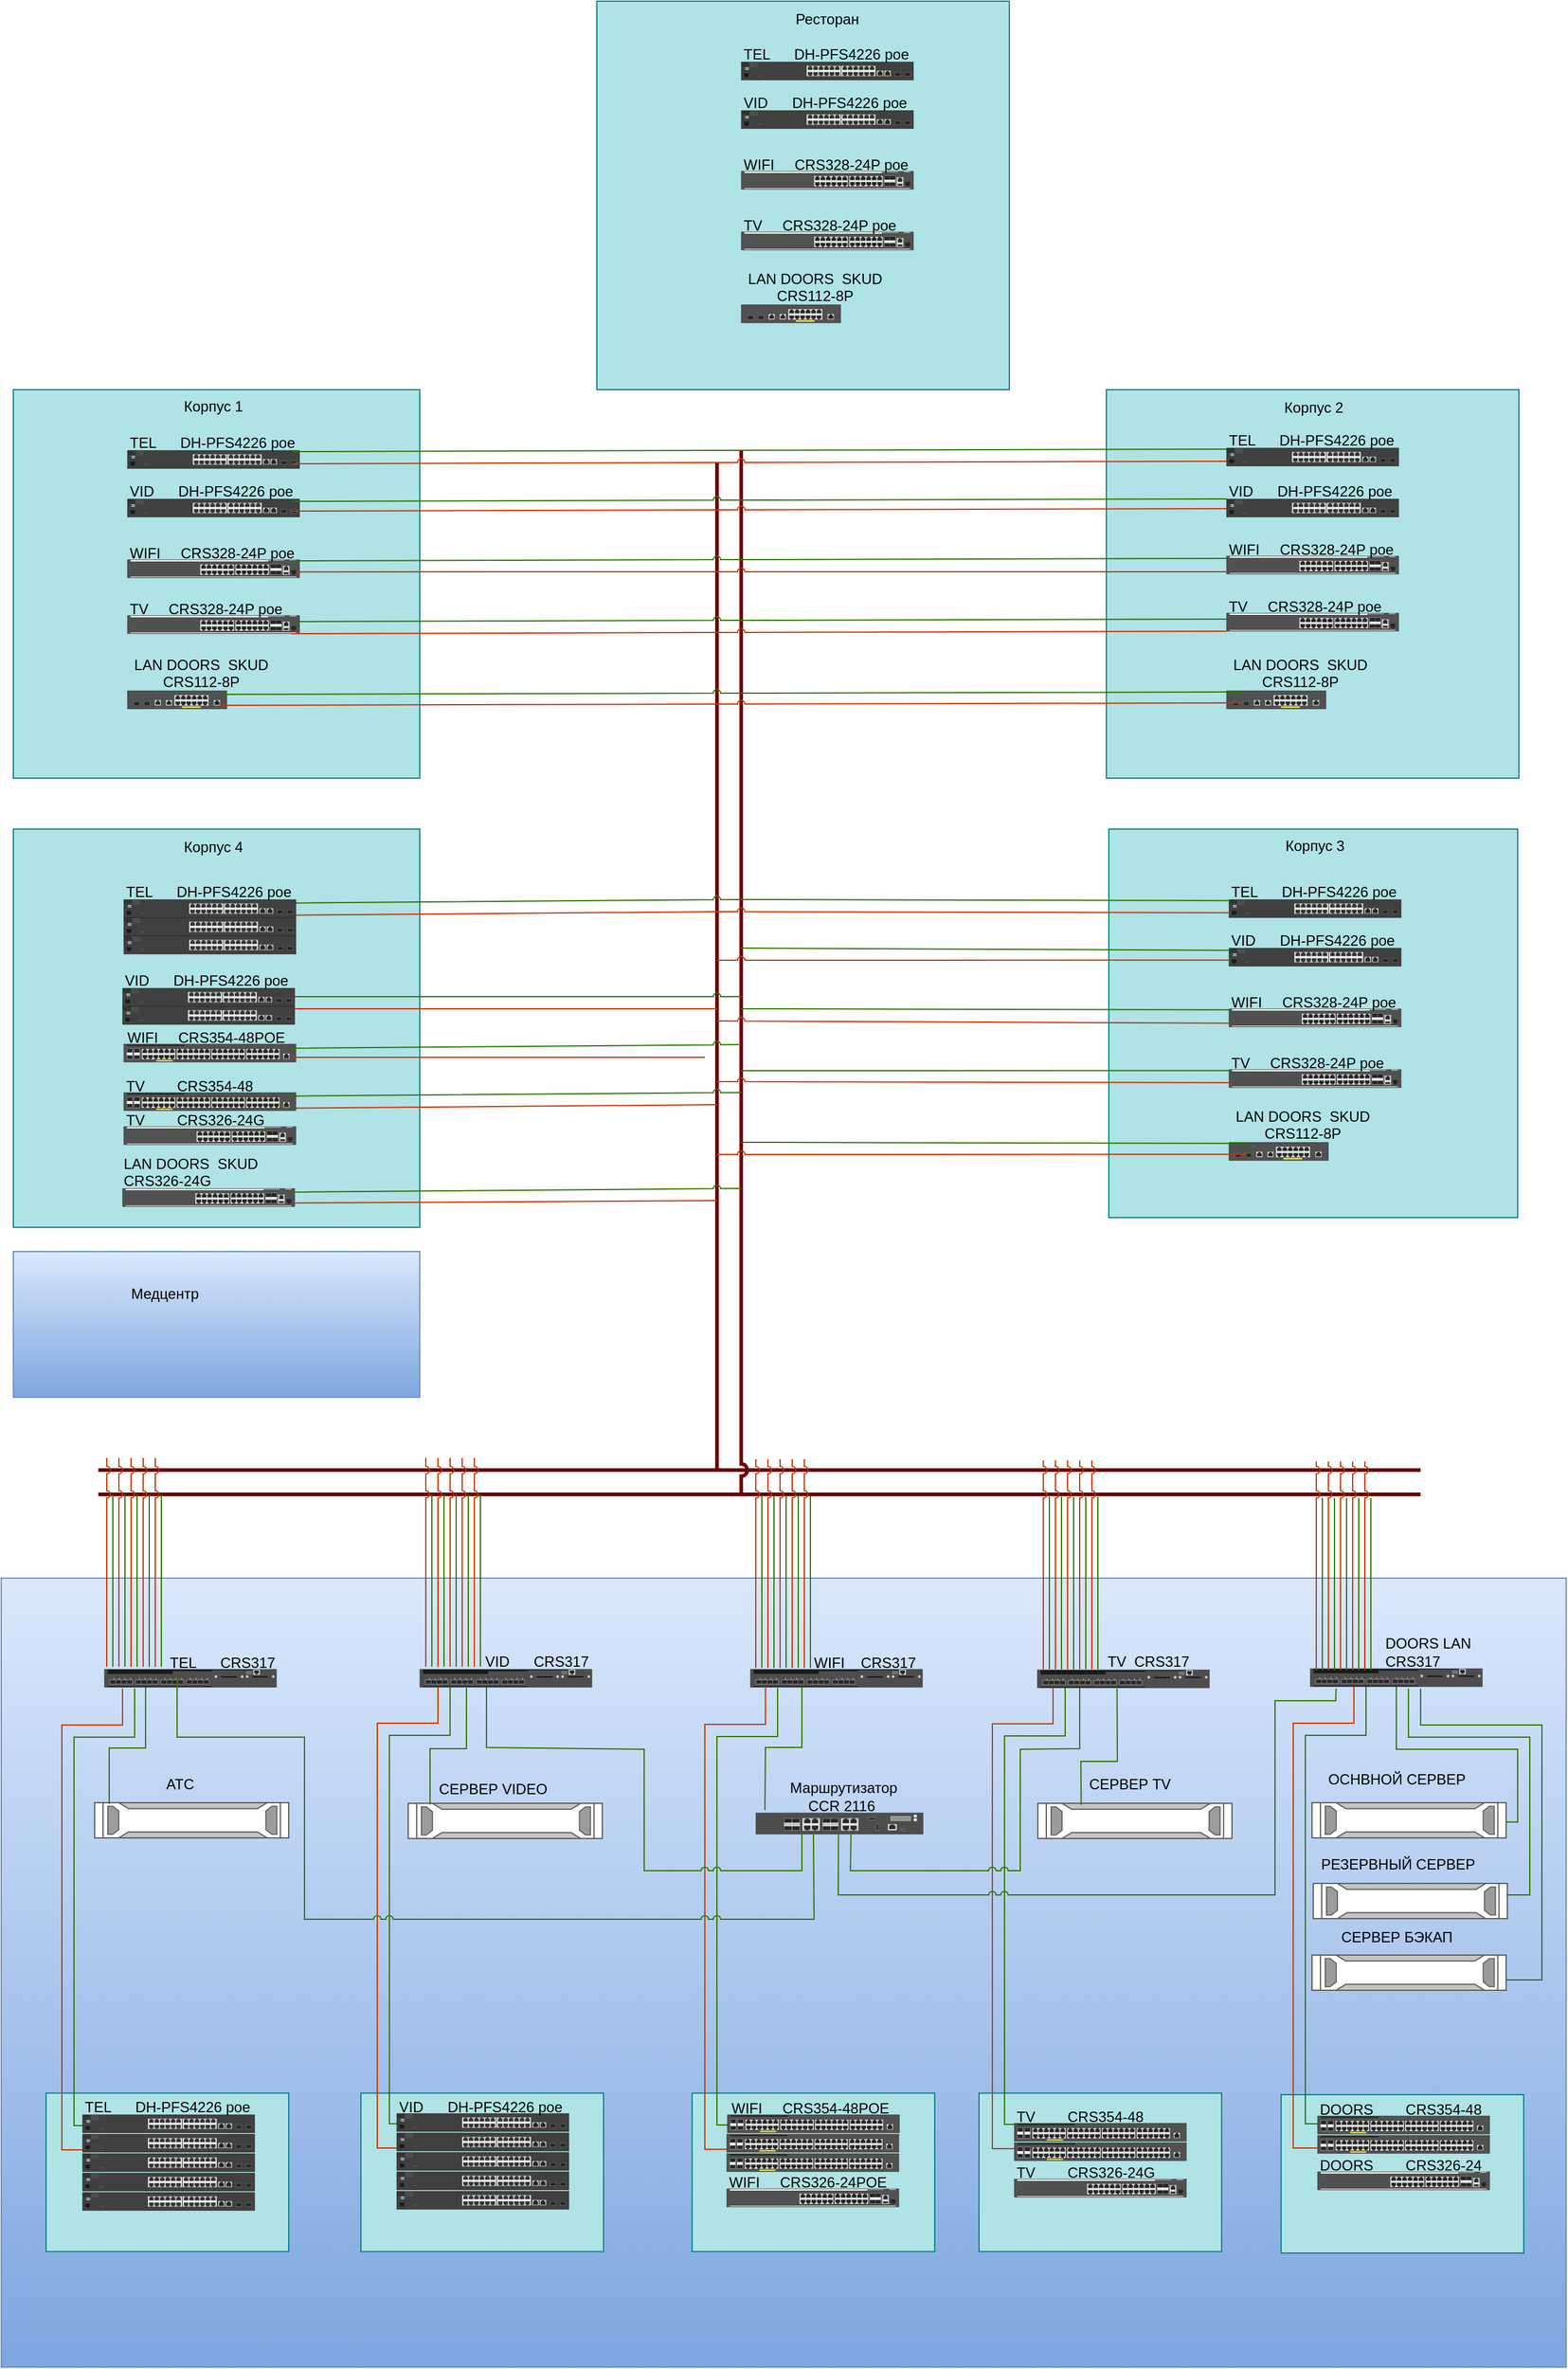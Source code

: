 <mxfile version="26.2.5">
  <diagram name="Страница — 1" id="Rm3Q0YG5Ii5Un8uHHZzq">
    <mxGraphModel dx="3015" dy="2345" grid="1" gridSize="10" guides="1" tooltips="1" connect="1" arrows="1" fold="1" page="1" pageScale="1" pageWidth="827" pageHeight="1169" math="0" shadow="0">
      <root>
        <mxCell id="0" />
        <mxCell id="1" parent="0" />
        <mxCell id="ZvQ1RuOAg3F43HRntnx_-98" value="" style="rounded=0;whiteSpace=wrap;html=1;fillColor=#dae8fc;rotation=0;strokeColor=#6c8ebf;gradientColor=#7ea6e0;" parent="1" vertex="1">
          <mxGeometry x="-470" y="459" width="1290" height="650" as="geometry" />
        </mxCell>
        <mxCell id="ZvQ1RuOAg3F43HRntnx_-24" value="" style="rounded=0;whiteSpace=wrap;html=1;fillColor=#b0e3e6;strokeColor=#0e8088;" parent="1" vertex="1">
          <mxGeometry x="21" y="-840" width="340" height="320" as="geometry" />
        </mxCell>
        <mxCell id="g6EZkOUP3plEPHTPSfLZ-270" value="" style="rounded=0;whiteSpace=wrap;html=1;fillColor=#b0e3e6;strokeColor=#0e8088;rotation=0;" vertex="1" parent="1">
          <mxGeometry x="-173.5" y="883.25" width="200" height="130.5" as="geometry" />
        </mxCell>
        <mxCell id="g6EZkOUP3plEPHTPSfLZ-271" value="" style="rounded=0;whiteSpace=wrap;html=1;fillColor=#b0e3e6;strokeColor=#0e8088;rotation=0;" vertex="1" parent="1">
          <mxGeometry x="-433" y="883.25" width="200" height="130.5" as="geometry" />
        </mxCell>
        <mxCell id="g6EZkOUP3plEPHTPSfLZ-269" value="" style="rounded=0;whiteSpace=wrap;html=1;fillColor=#b0e3e6;strokeColor=#0e8088;rotation=0;" vertex="1" parent="1">
          <mxGeometry x="99.5" y="883.25" width="200" height="130.5" as="geometry" />
        </mxCell>
        <mxCell id="g6EZkOUP3plEPHTPSfLZ-268" value="" style="rounded=0;whiteSpace=wrap;html=1;fillColor=#b0e3e6;strokeColor=#0e8088;rotation=0;" vertex="1" parent="1">
          <mxGeometry x="336" y="883.25" width="200" height="130.5" as="geometry" />
        </mxCell>
        <mxCell id="ZvQ1RuOAg3F43HRntnx_-25" value="Ресторан" style="text;strokeColor=none;align=center;fillColor=none;html=1;verticalAlign=middle;whiteSpace=wrap;rounded=0;" parent="1" vertex="1">
          <mxGeometry x="181" y="-840" width="60" height="30" as="geometry" />
        </mxCell>
        <mxCell id="ZvQ1RuOAg3F43HRntnx_-26" value="" style="group" parent="1" vertex="1" connectable="0">
          <mxGeometry x="140" y="-801" width="142" height="26" as="geometry" />
        </mxCell>
        <mxCell id="ZvQ1RuOAg3F43HRntnx_-27" value="" style="html=1;verticalLabelPosition=bottom;verticalAlign=top;outlineConnect=0;shadow=0;dashed=0;shape=mxgraph.rack.hpe_aruba.switches.j9782a_2530_24_front;connectable=0;" parent="ZvQ1RuOAg3F43HRntnx_-26" vertex="1">
          <mxGeometry y="11" width="142" height="15" as="geometry" />
        </mxCell>
        <mxCell id="ZvQ1RuOAg3F43HRntnx_-28" value="&lt;br&gt;&lt;span class=&quot;selectable-text copyable-text false&quot; style=&quot;white-space: pre-wrap;&quot;&gt;TEL      DH-PFS4226 poe&lt;/span&gt;&lt;div&gt;&lt;br&gt;&lt;/div&gt;" style="text;strokeColor=none;align=left;fillColor=none;html=1;verticalAlign=middle;whiteSpace=wrap;rounded=0;" parent="ZvQ1RuOAg3F43HRntnx_-26" vertex="1">
          <mxGeometry width="141" height="10" as="geometry" />
        </mxCell>
        <mxCell id="ZvQ1RuOAg3F43HRntnx_-29" value="" style="group" parent="1" vertex="1" connectable="0">
          <mxGeometry x="140" y="-762" width="142" height="27" as="geometry" />
        </mxCell>
        <mxCell id="ZvQ1RuOAg3F43HRntnx_-30" value="" style="html=1;verticalLabelPosition=bottom;verticalAlign=top;outlineConnect=0;shadow=0;dashed=0;shape=mxgraph.rack.hpe_aruba.switches.j9782a_2530_24_front;connectable=0;" parent="ZvQ1RuOAg3F43HRntnx_-29" vertex="1">
          <mxGeometry y="12" width="142" height="15" as="geometry" />
        </mxCell>
        <mxCell id="ZvQ1RuOAg3F43HRntnx_-31" value="&lt;br&gt;&lt;span class=&quot;selectable-text copyable-text false&quot; style=&quot;white-space: pre-wrap;&quot;&gt;VID      DH-PFS4226 poe&lt;/span&gt;&lt;div&gt;&lt;br&gt;&lt;/div&gt;" style="text;strokeColor=none;align=left;fillColor=none;html=1;verticalAlign=middle;whiteSpace=wrap;rounded=0;" parent="ZvQ1RuOAg3F43HRntnx_-29" vertex="1">
          <mxGeometry width="141" height="11" as="geometry" />
        </mxCell>
        <mxCell id="ZvQ1RuOAg3F43HRntnx_-32" value="" style="group" parent="1" vertex="1" connectable="0">
          <mxGeometry x="140" y="-711" width="142" height="26" as="geometry" />
        </mxCell>
        <mxCell id="ZvQ1RuOAg3F43HRntnx_-33" value="" style="html=1;verticalLabelPosition=bottom;verticalAlign=top;outlineConnect=0;shadow=0;dashed=0;shape=mxgraph.rack.hpe_aruba.switches.jl319a_aruba_2930m_24g_1_slot_switch;" parent="ZvQ1RuOAg3F43HRntnx_-32" vertex="1">
          <mxGeometry y="11" width="142" height="15" as="geometry" />
        </mxCell>
        <mxCell id="ZvQ1RuOAg3F43HRntnx_-34" value="&lt;br&gt;&lt;span class=&quot;selectable-text copyable-text false&quot; style=&quot;white-space: pre-wrap;&quot;&gt;WIFI     CRS328-24P poe&lt;/span&gt;&lt;div&gt;&lt;br&gt;&lt;/div&gt;" style="text;strokeColor=none;align=left;fillColor=none;html=1;verticalAlign=middle;whiteSpace=wrap;rounded=0;" parent="ZvQ1RuOAg3F43HRntnx_-32" vertex="1">
          <mxGeometry width="141" height="11" as="geometry" />
        </mxCell>
        <mxCell id="ZvQ1RuOAg3F43HRntnx_-35" value="" style="group" parent="1" vertex="1" connectable="0">
          <mxGeometry x="140" y="-661" width="142" height="26" as="geometry" />
        </mxCell>
        <mxCell id="ZvQ1RuOAg3F43HRntnx_-36" value="" style="html=1;verticalLabelPosition=bottom;verticalAlign=top;outlineConnect=0;shadow=0;dashed=0;shape=mxgraph.rack.hpe_aruba.switches.jl319a_aruba_2930m_24g_1_slot_switch;" parent="ZvQ1RuOAg3F43HRntnx_-35" vertex="1">
          <mxGeometry y="11" width="142" height="15" as="geometry" />
        </mxCell>
        <mxCell id="ZvQ1RuOAg3F43HRntnx_-37" value="&lt;br&gt;&lt;span class=&quot;selectable-text copyable-text false&quot; style=&quot;white-space: pre-wrap;&quot;&gt;TV     CRS328-24P poe&lt;/span&gt;&lt;div&gt;&lt;br&gt;&lt;/div&gt;" style="text;strokeColor=none;align=left;fillColor=none;html=1;verticalAlign=middle;whiteSpace=wrap;rounded=0;" parent="ZvQ1RuOAg3F43HRntnx_-35" vertex="1">
          <mxGeometry width="141" height="11" as="geometry" />
        </mxCell>
        <mxCell id="ZvQ1RuOAg3F43HRntnx_-38" value="" style="group" parent="1" vertex="1" connectable="0">
          <mxGeometry x="140" y="-600" width="121" height="25" as="geometry" />
        </mxCell>
        <mxCell id="ZvQ1RuOAg3F43HRntnx_-39" value="" style="html=1;verticalLabelPosition=bottom;verticalAlign=top;outlineConnect=0;shadow=0;dashed=0;shape=mxgraph.rack.hpe_aruba.switches.jl693a_aruba_12g_poeplus_2g_2sfpplus_switch;" parent="ZvQ1RuOAg3F43HRntnx_-38" vertex="1">
          <mxGeometry y="10" width="82" height="15" as="geometry" />
        </mxCell>
        <mxCell id="ZvQ1RuOAg3F43HRntnx_-40" value="&lt;span style=&quot;white-space: pre-wrap;&quot; class=&quot;selectable-text copyable-text false&quot;&gt;LAN DOORS  SKUD  CRS112-8P&lt;br&gt;&lt;br&gt;&lt;/span&gt;&lt;div&gt;&lt;br&gt;&lt;/div&gt;" style="text;strokeColor=none;align=center;fillColor=none;html=1;verticalAlign=middle;whiteSpace=wrap;rounded=0;" parent="ZvQ1RuOAg3F43HRntnx_-38" vertex="1">
          <mxGeometry x="1" width="120" height="20" as="geometry" />
        </mxCell>
        <mxCell id="ZvQ1RuOAg3F43HRntnx_-42" value="" style="group;rotation=0;fillColor=#b0e3e6;strokeColor=#0e8088;container=0;" parent="1" vertex="1" connectable="0">
          <mxGeometry x="441" y="-520" width="340" height="320" as="geometry" />
        </mxCell>
        <mxCell id="ZvQ1RuOAg3F43HRntnx_-162" value="" style="group" parent="1" vertex="1" connectable="0">
          <mxGeometry x="615" y="898" width="170" height="117" as="geometry" />
        </mxCell>
        <mxCell id="g6EZkOUP3plEPHTPSfLZ-267" value="" style="rounded=0;whiteSpace=wrap;html=1;fillColor=#b0e3e6;strokeColor=#0e8088;rotation=0;" vertex="1" parent="ZvQ1RuOAg3F43HRntnx_-162">
          <mxGeometry x="-30" y="-13.5" width="200" height="130.5" as="geometry" />
        </mxCell>
        <mxCell id="ZvQ1RuOAg3F43HRntnx_-163" value="&lt;span class=&quot;selectable-text copyable-text false&quot; style=&quot;white-space: pre-wrap;&quot;&gt;DOORS        CRS354-48 &lt;/span&gt;&lt;div&gt;&lt;br&gt;&lt;/div&gt;" style="text;strokeColor=none;align=left;fillColor=none;html=1;verticalAlign=middle;whiteSpace=wrap;rounded=0;rotation=0;" parent="ZvQ1RuOAg3F43HRntnx_-162" vertex="1">
          <mxGeometry width="141" height="11" as="geometry" />
        </mxCell>
        <mxCell id="ZvQ1RuOAg3F43HRntnx_-164" value="" style="html=1;verticalLabelPosition=bottom;verticalAlign=top;outlineConnect=0;shadow=0;dashed=0;shape=mxgraph.rack.hpe_aruba.switches.jl559a_aruba_2930f_48g_poeplus_4sfpplus_740w_taa_switch;" parent="ZvQ1RuOAg3F43HRntnx_-162" vertex="1">
          <mxGeometry y="4" width="142" height="15" as="geometry" />
        </mxCell>
        <mxCell id="ZvQ1RuOAg3F43HRntnx_-165" value="&lt;br&gt;&lt;span class=&quot;selectable-text copyable-text false&quot; style=&quot;white-space: pre-wrap;&quot;&gt;DOORS        CRS326-24&lt;/span&gt;&lt;div&gt;&lt;br&gt;&lt;/div&gt;" style="text;strokeColor=none;align=left;fillColor=none;html=1;verticalAlign=middle;whiteSpace=wrap;rounded=0;rotation=0;" parent="ZvQ1RuOAg3F43HRntnx_-162" vertex="1">
          <mxGeometry y="39" width="141" height="11" as="geometry" />
        </mxCell>
        <mxCell id="ZvQ1RuOAg3F43HRntnx_-166" value="" style="html=1;verticalLabelPosition=bottom;verticalAlign=top;outlineConnect=0;shadow=0;dashed=0;shape=mxgraph.rack.hpe_aruba.switches.jl319a_aruba_2930m_24g_1_slot_switch;rotation=0;" parent="ZvQ1RuOAg3F43HRntnx_-162" vertex="1">
          <mxGeometry y="50" width="142" height="15" as="geometry" />
        </mxCell>
        <mxCell id="ZvQ1RuOAg3F43HRntnx_-167" value="" style="html=1;verticalLabelPosition=bottom;verticalAlign=top;outlineConnect=0;shadow=0;dashed=0;shape=mxgraph.rack.hpe_aruba.switches.jl559a_aruba_2930f_48g_poeplus_4sfpplus_740w_taa_switch;" parent="ZvQ1RuOAg3F43HRntnx_-162" vertex="1">
          <mxGeometry y="20" width="142" height="15" as="geometry" />
        </mxCell>
        <mxCell id="XvnrUxyjNYpoH3ug4wOS-4" value="" style="group" parent="1" vertex="1" connectable="0">
          <mxGeometry x="152" y="630" width="138" height="40" as="geometry" />
        </mxCell>
        <mxCell id="ZvQ1RuOAg3F43HRntnx_-172" value="" style="html=1;verticalLabelPosition=bottom;verticalAlign=top;outlineConnect=0;shadow=0;dashed=0;shape=mxgraph.rack.hpe_aruba.gateways_controllers.aruba_7030_mobility_controller_front;" parent="XvnrUxyjNYpoH3ug4wOS-4" vertex="1">
          <mxGeometry y="22.353" width="138" height="17.647" as="geometry" />
        </mxCell>
        <mxCell id="ZvQ1RuOAg3F43HRntnx_-203" value="&lt;span style=&quot;white-space-collapse: preserve;&quot;&gt;Маршрутизатор CCR 2116 &lt;/span&gt;" style="text;strokeColor=none;align=center;fillColor=none;html=1;verticalAlign=middle;whiteSpace=wrap;rounded=0;rotation=0;" parent="XvnrUxyjNYpoH3ug4wOS-4" vertex="1">
          <mxGeometry x="32.268" y="3" width="80.662" height="11.765" as="geometry" />
        </mxCell>
        <mxCell id="lduJZi7A7O58dI3Z5wdK-14" value="" style="edgeStyle=none;orthogonalLoop=1;jettySize=auto;html=1;rounded=0;endArrow=none;startFill=0;endFill=1;snapToPoint=0;strokeColor=light-dark(#6F0000,#FF9164);jumpStyle=arc;fixDash=1;fillColor=#a20025;strokeWidth=3;" parent="1" edge="1">
          <mxGeometry width="80" relative="1" as="geometry">
            <mxPoint x="120" y="-450" as="sourcePoint" />
            <mxPoint x="-390" y="370" as="targetPoint" />
            <Array as="points">
              <mxPoint x="120" y="-460" />
              <mxPoint x="120" y="-450" />
              <mxPoint x="120" y="-340" />
              <mxPoint x="120" y="370" />
              <mxPoint x="700" y="370" />
            </Array>
          </mxGeometry>
        </mxCell>
        <mxCell id="g6EZkOUP3plEPHTPSfLZ-24" value="" style="group" vertex="1" connectable="0" parent="1">
          <mxGeometry x="-385" y="523.5" width="142" height="25.5" as="geometry" />
        </mxCell>
        <mxCell id="HDhGomq9ifD-B_nemHay-4" value="" style="html=1;verticalLabelPosition=bottom;verticalAlign=top;outlineConnect=0;shadow=0;dashed=0;shape=mxgraph.rack.hpe_aruba.switches.jl075a_hpe_aruba_3810m_16_port_sfpplus_2_slot_switch;" parent="g6EZkOUP3plEPHTPSfLZ-24" vertex="1">
          <mxGeometry y="10.5" width="142" height="15" as="geometry" />
        </mxCell>
        <mxCell id="ZvQ1RuOAg3F43HRntnx_-174" value="&lt;br&gt;&lt;span class=&quot;selectable-text copyable-text false&quot; style=&quot;white-space: pre-wrap;&quot;&gt;TEL      CRS317&lt;/span&gt;&lt;div&gt;&lt;br&gt;&lt;/div&gt;" style="text;strokeColor=none;align=left;fillColor=none;html=1;verticalAlign=middle;whiteSpace=wrap;rounded=0;rotation=0;" parent="g6EZkOUP3plEPHTPSfLZ-24" vertex="1">
          <mxGeometry x="52" width="90" height="10" as="geometry" />
        </mxCell>
        <mxCell id="g6EZkOUP3plEPHTPSfLZ-25" value="" style="group" vertex="1" connectable="0" parent="1">
          <mxGeometry x="-125" y="523" width="142" height="26" as="geometry" />
        </mxCell>
        <mxCell id="ZvQ1RuOAg3F43HRntnx_-168" value="" style="html=1;verticalLabelPosition=bottom;verticalAlign=top;outlineConnect=0;shadow=0;dashed=0;shape=mxgraph.rack.hpe_aruba.switches.jl075a_hpe_aruba_3810m_16_port_sfpplus_2_slot_switch;" parent="g6EZkOUP3plEPHTPSfLZ-25" vertex="1">
          <mxGeometry y="11" width="142" height="15" as="geometry" />
        </mxCell>
        <mxCell id="ZvQ1RuOAg3F43HRntnx_-175" value="&lt;span class=&quot;selectable-text copyable-text false&quot; style=&quot;white-space: pre-wrap;&quot;&gt;VID      &lt;/span&gt;&lt;span style=&quot;white-space-collapse: preserve;&quot;&gt;CRS317&lt;/span&gt;" style="text;strokeColor=none;align=left;fillColor=none;html=1;verticalAlign=middle;whiteSpace=wrap;rounded=0;rotation=0;" parent="g6EZkOUP3plEPHTPSfLZ-25" vertex="1">
          <mxGeometry x="52" width="90" height="10" as="geometry" />
        </mxCell>
        <mxCell id="g6EZkOUP3plEPHTPSfLZ-26" value="" style="group" vertex="1" connectable="0" parent="1">
          <mxGeometry x="147.5" y="521.5" width="142" height="27.5" as="geometry" />
        </mxCell>
        <mxCell id="ZvQ1RuOAg3F43HRntnx_-169" value="" style="html=1;verticalLabelPosition=bottom;verticalAlign=top;outlineConnect=0;shadow=0;dashed=0;shape=mxgraph.rack.hpe_aruba.switches.jl075a_hpe_aruba_3810m_16_port_sfpplus_2_slot_switch;" parent="g6EZkOUP3plEPHTPSfLZ-26" vertex="1">
          <mxGeometry y="12.5" width="142" height="15" as="geometry" />
        </mxCell>
        <mxCell id="ZvQ1RuOAg3F43HRntnx_-200" value="&lt;span class=&quot;selectable-text copyable-text false&quot; style=&quot;white-space: pre-wrap;&quot;&gt;WIFI    &lt;/span&gt;&lt;span style=&quot;white-space-collapse: preserve;&quot;&gt;CRS317&lt;/span&gt;" style="text;strokeColor=none;align=left;fillColor=none;html=1;verticalAlign=middle;whiteSpace=wrap;rounded=0;rotation=0;" parent="g6EZkOUP3plEPHTPSfLZ-26" vertex="1">
          <mxGeometry x="50" y="2" width="90" height="10" as="geometry" />
        </mxCell>
        <mxCell id="g6EZkOUP3plEPHTPSfLZ-27" value="" style="group" vertex="1" connectable="0" parent="1">
          <mxGeometry x="384" y="522.5" width="142" height="27" as="geometry" />
        </mxCell>
        <mxCell id="ZvQ1RuOAg3F43HRntnx_-170" value="" style="html=1;verticalLabelPosition=bottom;verticalAlign=top;outlineConnect=0;shadow=0;dashed=0;shape=mxgraph.rack.hpe_aruba.switches.jl075a_hpe_aruba_3810m_16_port_sfpplus_2_slot_switch;" parent="g6EZkOUP3plEPHTPSfLZ-27" vertex="1">
          <mxGeometry y="12" width="142" height="15" as="geometry" />
        </mxCell>
        <mxCell id="ZvQ1RuOAg3F43HRntnx_-201" value="&lt;span class=&quot;selectable-text copyable-text false&quot; style=&quot;white-space: pre-wrap;&quot;&gt;TV  &lt;/span&gt;&lt;span style=&quot;white-space-collapse: preserve;&quot;&gt;CRS317&lt;/span&gt;" style="text;strokeColor=none;align=left;fillColor=none;html=1;verticalAlign=middle;whiteSpace=wrap;rounded=0;rotation=0;" parent="g6EZkOUP3plEPHTPSfLZ-27" vertex="1">
          <mxGeometry x="56" width="84" height="10" as="geometry" />
        </mxCell>
        <mxCell id="g6EZkOUP3plEPHTPSfLZ-28" value="" style="group" vertex="1" connectable="0" parent="1">
          <mxGeometry x="609" y="522.5" width="142" height="26" as="geometry" />
        </mxCell>
        <mxCell id="ZvQ1RuOAg3F43HRntnx_-171" value="" style="html=1;verticalLabelPosition=bottom;verticalAlign=top;outlineConnect=0;shadow=0;dashed=0;shape=mxgraph.rack.hpe_aruba.switches.jl075a_hpe_aruba_3810m_16_port_sfpplus_2_slot_switch;" parent="g6EZkOUP3plEPHTPSfLZ-28" vertex="1">
          <mxGeometry y="11" width="142" height="15" as="geometry" />
        </mxCell>
        <mxCell id="ZvQ1RuOAg3F43HRntnx_-202" value="&lt;span class=&quot;selectable-text copyable-text false&quot; style=&quot;white-space: pre-wrap;&quot;&gt;DOORS LAN&lt;/span&gt;&lt;div&gt;&lt;span style=&quot;white-space-collapse: preserve;&quot;&gt;CRS317&lt;/span&gt;&lt;/div&gt;" style="text;strokeColor=none;align=left;fillColor=none;html=1;verticalAlign=middle;whiteSpace=wrap;rounded=0;rotation=0;" parent="g6EZkOUP3plEPHTPSfLZ-28" vertex="1">
          <mxGeometry x="60" y="-8" width="81" height="10" as="geometry" />
        </mxCell>
        <mxCell id="7AbmQ5Y5jCTJ-TP-O2MB-9" value="" style="rounded=0;whiteSpace=wrap;html=1;fillColor=#b0e3e6;strokeColor=#0e8088;rotation=0;" parent="1" vertex="1">
          <mxGeometry x="-460" y="-520" width="335" height="320" as="geometry" />
        </mxCell>
        <mxCell id="lduJZi7A7O58dI3Z5wdK-15" value="Корпус 1" style="text;strokeColor=none;align=center;fillColor=none;html=1;verticalAlign=middle;whiteSpace=wrap;rounded=0;rotation=0;" parent="1" vertex="1">
          <mxGeometry x="-325" y="-521" width="60" height="30" as="geometry" />
        </mxCell>
        <mxCell id="ZvQ1RuOAg3F43HRntnx_-1" value="" style="group;rotation=0;" parent="1" vertex="1" connectable="0">
          <mxGeometry x="-366" y="-481" width="142" height="26" as="geometry" />
        </mxCell>
        <mxCell id="HDhGomq9ifD-B_nemHay-1" value="" style="html=1;verticalLabelPosition=bottom;verticalAlign=top;outlineConnect=0;shadow=0;dashed=0;shape=mxgraph.rack.hpe_aruba.switches.j9782a_2530_24_front;connectable=0;rotation=0;" parent="ZvQ1RuOAg3F43HRntnx_-1" vertex="1">
          <mxGeometry y="11" width="142" height="15" as="geometry" />
        </mxCell>
        <mxCell id="HDhGomq9ifD-B_nemHay-12" value="&lt;br&gt;&lt;span class=&quot;selectable-text copyable-text false&quot; style=&quot;white-space: pre-wrap;&quot;&gt;TEL      DH-PFS4226 poe&lt;/span&gt;&lt;div&gt;&lt;br&gt;&lt;/div&gt;" style="text;strokeColor=none;align=left;fillColor=none;html=1;verticalAlign=middle;whiteSpace=wrap;rounded=0;rotation=0;" parent="ZvQ1RuOAg3F43HRntnx_-1" vertex="1">
          <mxGeometry width="141" height="10" as="geometry" />
        </mxCell>
        <mxCell id="ZvQ1RuOAg3F43HRntnx_-2" value="" style="group;rotation=0;" parent="1" vertex="1" connectable="0">
          <mxGeometry x="-366" y="-442" width="142" height="27" as="geometry" />
        </mxCell>
        <mxCell id="HDhGomq9ifD-B_nemHay-2" value="" style="html=1;verticalLabelPosition=bottom;verticalAlign=top;outlineConnect=0;shadow=0;dashed=0;shape=mxgraph.rack.hpe_aruba.switches.j9782a_2530_24_front;connectable=0;rotation=0;" parent="ZvQ1RuOAg3F43HRntnx_-2" vertex="1">
          <mxGeometry y="12" width="142" height="15" as="geometry" />
        </mxCell>
        <mxCell id="HDhGomq9ifD-B_nemHay-13" value="&lt;br&gt;&lt;span class=&quot;selectable-text copyable-text false&quot; style=&quot;white-space: pre-wrap;&quot;&gt;VID      DH-PFS4226 poe&lt;/span&gt;&lt;div&gt;&lt;br&gt;&lt;/div&gt;" style="text;strokeColor=none;align=left;fillColor=none;html=1;verticalAlign=middle;whiteSpace=wrap;rounded=0;rotation=0;" parent="ZvQ1RuOAg3F43HRntnx_-2" vertex="1">
          <mxGeometry width="141" height="11" as="geometry" />
        </mxCell>
        <mxCell id="ZvQ1RuOAg3F43HRntnx_-3" value="" style="group;rotation=0;" parent="1" vertex="1" connectable="0">
          <mxGeometry x="-366" y="-391" width="142" height="26" as="geometry" />
        </mxCell>
        <mxCell id="HDhGomq9ifD-B_nemHay-5" value="" style="html=1;verticalLabelPosition=bottom;verticalAlign=top;outlineConnect=0;shadow=0;dashed=0;shape=mxgraph.rack.hpe_aruba.switches.jl319a_aruba_2930m_24g_1_slot_switch;rotation=0;" parent="ZvQ1RuOAg3F43HRntnx_-3" vertex="1">
          <mxGeometry y="11" width="142" height="15" as="geometry" />
        </mxCell>
        <mxCell id="HDhGomq9ifD-B_nemHay-14" value="&lt;br&gt;&lt;span class=&quot;selectable-text copyable-text false&quot; style=&quot;white-space: pre-wrap;&quot;&gt;WIFI     CRS328-24P poe&lt;/span&gt;&lt;div&gt;&lt;br&gt;&lt;/div&gt;" style="text;strokeColor=none;align=left;fillColor=none;html=1;verticalAlign=middle;whiteSpace=wrap;rounded=0;rotation=0;" parent="ZvQ1RuOAg3F43HRntnx_-3" vertex="1">
          <mxGeometry width="141" height="11" as="geometry" />
        </mxCell>
        <mxCell id="ZvQ1RuOAg3F43HRntnx_-4" value="" style="group;rotation=0;" parent="1" vertex="1" connectable="0">
          <mxGeometry x="-366" y="-345" width="142" height="26" as="geometry" />
        </mxCell>
        <mxCell id="HDhGomq9ifD-B_nemHay-7" value="" style="html=1;verticalLabelPosition=bottom;verticalAlign=top;outlineConnect=0;shadow=0;dashed=0;shape=mxgraph.rack.hpe_aruba.switches.jl319a_aruba_2930m_24g_1_slot_switch;rotation=0;" parent="ZvQ1RuOAg3F43HRntnx_-4" vertex="1">
          <mxGeometry y="11" width="142" height="15" as="geometry" />
        </mxCell>
        <mxCell id="HDhGomq9ifD-B_nemHay-15" value="&lt;br&gt;&lt;span class=&quot;selectable-text copyable-text false&quot; style=&quot;white-space: pre-wrap;&quot;&gt;TV     CRS328-24P poe&lt;/span&gt;&lt;div&gt;&lt;br&gt;&lt;/div&gt;" style="text;strokeColor=none;align=left;fillColor=none;html=1;verticalAlign=middle;whiteSpace=wrap;rounded=0;rotation=0;" parent="ZvQ1RuOAg3F43HRntnx_-4" vertex="1">
          <mxGeometry width="141" height="11" as="geometry" />
        </mxCell>
        <mxCell id="ZvQ1RuOAg3F43HRntnx_-5" value="" style="group;rotation=0;" parent="1" vertex="1" connectable="0">
          <mxGeometry x="-366" y="-282" width="121" height="25" as="geometry" />
        </mxCell>
        <mxCell id="HDhGomq9ifD-B_nemHay-9" value="" style="html=1;verticalLabelPosition=bottom;verticalAlign=top;outlineConnect=0;shadow=0;dashed=0;shape=mxgraph.rack.hpe_aruba.switches.jl693a_aruba_12g_poeplus_2g_2sfpplus_switch;rotation=0;" parent="ZvQ1RuOAg3F43HRntnx_-5" vertex="1">
          <mxGeometry y="10" width="82" height="15" as="geometry" />
        </mxCell>
        <mxCell id="HDhGomq9ifD-B_nemHay-16" value="&lt;span style=&quot;white-space: pre-wrap;&quot; class=&quot;selectable-text copyable-text false&quot;&gt;LAN DOORS  SKUD  CRS112-8P&lt;br&gt;&lt;br&gt;&lt;/span&gt;&lt;div&gt;&lt;br&gt;&lt;/div&gt;" style="text;strokeColor=none;align=center;fillColor=none;html=1;verticalAlign=middle;whiteSpace=wrap;rounded=0;rotation=0;" parent="ZvQ1RuOAg3F43HRntnx_-5" vertex="1">
          <mxGeometry x="1" width="120" height="20" as="geometry" />
        </mxCell>
        <mxCell id="ZvQ1RuOAg3F43HRntnx_-80" value="" style="rounded=0;whiteSpace=wrap;html=1;fillColor=#b0e3e6;strokeColor=#0e8088;rotation=0;" parent="1" vertex="1">
          <mxGeometry x="-460" y="-158" width="335" height="328" as="geometry" />
        </mxCell>
        <mxCell id="ZvQ1RuOAg3F43HRntnx_-81" value="Корпус 4" style="text;strokeColor=none;align=center;fillColor=none;html=1;verticalAlign=middle;whiteSpace=wrap;rounded=0;rotation=0;" parent="1" vertex="1">
          <mxGeometry x="-325" y="-158" width="60" height="30" as="geometry" />
        </mxCell>
        <mxCell id="ZvQ1RuOAg3F43HRntnx_-121" value="" style="group" parent="1" vertex="1" connectable="0">
          <mxGeometry x="-369" y="-111" width="142" height="56" as="geometry" />
        </mxCell>
        <mxCell id="ZvQ1RuOAg3F43HRntnx_-83" value="" style="html=1;verticalLabelPosition=bottom;verticalAlign=top;outlineConnect=0;shadow=0;dashed=0;shape=mxgraph.rack.hpe_aruba.switches.j9782a_2530_24_front;connectable=0;rotation=0;" parent="ZvQ1RuOAg3F43HRntnx_-121" vertex="1">
          <mxGeometry y="11" width="142" height="15" as="geometry" />
        </mxCell>
        <mxCell id="ZvQ1RuOAg3F43HRntnx_-84" value="&lt;br&gt;&lt;span class=&quot;selectable-text copyable-text false&quot; style=&quot;white-space: pre-wrap;&quot;&gt;TEL      DH-PFS4226 poe&lt;/span&gt;&lt;div&gt;&lt;br&gt;&lt;/div&gt;" style="text;strokeColor=none;align=left;fillColor=none;html=1;verticalAlign=middle;whiteSpace=wrap;rounded=0;rotation=0;" parent="ZvQ1RuOAg3F43HRntnx_-121" vertex="1">
          <mxGeometry width="141" height="10" as="geometry" />
        </mxCell>
        <mxCell id="ZvQ1RuOAg3F43HRntnx_-117" value="" style="html=1;verticalLabelPosition=bottom;verticalAlign=top;outlineConnect=0;shadow=0;dashed=0;shape=mxgraph.rack.hpe_aruba.switches.j9782a_2530_24_front;connectable=0;rotation=0;" parent="ZvQ1RuOAg3F43HRntnx_-121" vertex="1">
          <mxGeometry y="26" width="142" height="15" as="geometry" />
        </mxCell>
        <mxCell id="ZvQ1RuOAg3F43HRntnx_-118" value="" style="html=1;verticalLabelPosition=bottom;verticalAlign=top;outlineConnect=0;shadow=0;dashed=0;shape=mxgraph.rack.hpe_aruba.switches.j9782a_2530_24_front;connectable=0;rotation=0;" parent="ZvQ1RuOAg3F43HRntnx_-121" vertex="1">
          <mxGeometry y="41" width="142" height="15" as="geometry" />
        </mxCell>
        <mxCell id="ZvQ1RuOAg3F43HRntnx_-122" value="" style="group" parent="1" vertex="1" connectable="0">
          <mxGeometry x="-370" y="-39" width="142" height="42" as="geometry" />
        </mxCell>
        <mxCell id="ZvQ1RuOAg3F43HRntnx_-85" value="" style="group;rotation=0;" parent="ZvQ1RuOAg3F43HRntnx_-122" vertex="1" connectable="0">
          <mxGeometry width="142" height="27" as="geometry" />
        </mxCell>
        <mxCell id="ZvQ1RuOAg3F43HRntnx_-86" value="" style="html=1;verticalLabelPosition=bottom;verticalAlign=top;outlineConnect=0;shadow=0;dashed=0;shape=mxgraph.rack.hpe_aruba.switches.j9782a_2530_24_front;connectable=0;rotation=0;" parent="ZvQ1RuOAg3F43HRntnx_-85" vertex="1">
          <mxGeometry y="12" width="142" height="15" as="geometry" />
        </mxCell>
        <mxCell id="ZvQ1RuOAg3F43HRntnx_-87" value="&lt;br&gt;&lt;span class=&quot;selectable-text copyable-text false&quot; style=&quot;white-space: pre-wrap;&quot;&gt;VID      DH-PFS4226 poe&lt;/span&gt;&lt;div&gt;&lt;br&gt;&lt;/div&gt;" style="text;strokeColor=none;align=left;fillColor=none;html=1;verticalAlign=middle;whiteSpace=wrap;rounded=0;rotation=0;" parent="ZvQ1RuOAg3F43HRntnx_-85" vertex="1">
          <mxGeometry width="141" height="11" as="geometry" />
        </mxCell>
        <mxCell id="ZvQ1RuOAg3F43HRntnx_-119" value="" style="html=1;verticalLabelPosition=bottom;verticalAlign=top;outlineConnect=0;shadow=0;dashed=0;shape=mxgraph.rack.hpe_aruba.switches.j9782a_2530_24_front;connectable=0;rotation=0;" parent="ZvQ1RuOAg3F43HRntnx_-122" vertex="1">
          <mxGeometry y="27" width="142" height="15" as="geometry" />
        </mxCell>
        <mxCell id="ZvQ1RuOAg3F43HRntnx_-96" value="&lt;div style=&quot;text-align: left;&quot;&gt;&lt;span style=&quot;white-space-collapse: preserve; background-color: transparent; color: light-dark(rgb(0, 0, 0), rgb(255, 255, 255));&quot;&gt;LAN DOORS  SKUD  &lt;/span&gt;&lt;span style=&quot;white-space-collapse: preserve; background-color: transparent; color: light-dark(rgb(0, 0, 0), rgb(255, 255, 255));&quot;&gt;CRS326-24G&lt;/span&gt;&lt;/div&gt;&lt;span style=&quot;white-space: pre-wrap;&quot; class=&quot;selectable-text copyable-text false&quot;&gt;&lt;br&gt;&lt;/span&gt;&lt;div&gt;&lt;br&gt;&lt;/div&gt;" style="text;strokeColor=none;align=center;fillColor=none;html=1;verticalAlign=middle;whiteSpace=wrap;rounded=0;rotation=0;" parent="1" vertex="1">
          <mxGeometry x="-370" y="129" width="120" height="20" as="geometry" />
        </mxCell>
        <mxCell id="ZvQ1RuOAg3F43HRntnx_-133" value="" style="html=1;verticalLabelPosition=bottom;verticalAlign=top;outlineConnect=0;shadow=0;dashed=0;shape=mxgraph.rack.hpe_aruba.switches.jl319a_aruba_2930m_24g_1_slot_switch;rotation=0;" parent="1" vertex="1">
          <mxGeometry x="-370" y="138" width="142" height="15" as="geometry" />
        </mxCell>
        <mxCell id="g6EZkOUP3plEPHTPSfLZ-20" value="" style="group" vertex="1" connectable="0" parent="1">
          <mxGeometry x="-369" y="8" width="142" height="26" as="geometry" />
        </mxCell>
        <mxCell id="g6EZkOUP3plEPHTPSfLZ-21" value="&lt;br&gt;&lt;span class=&quot;selectable-text copyable-text false&quot; style=&quot;white-space: pre-wrap;&quot;&gt;WIFI     CRS354-48POE &lt;/span&gt;&lt;div&gt;&lt;br&gt;&lt;/div&gt;" style="text;strokeColor=none;align=left;fillColor=none;html=1;verticalAlign=middle;whiteSpace=wrap;rounded=0;rotation=0;" vertex="1" parent="g6EZkOUP3plEPHTPSfLZ-20">
          <mxGeometry x="1" width="141" height="11" as="geometry" />
        </mxCell>
        <mxCell id="g6EZkOUP3plEPHTPSfLZ-22" value="" style="html=1;verticalLabelPosition=bottom;verticalAlign=top;outlineConnect=0;shadow=0;dashed=0;shape=mxgraph.rack.hpe_aruba.switches.jl559a_aruba_2930f_48g_poeplus_4sfpplus_740w_taa_switch;" vertex="1" parent="g6EZkOUP3plEPHTPSfLZ-20">
          <mxGeometry y="11" width="142" height="15" as="geometry" />
        </mxCell>
        <mxCell id="g6EZkOUP3plEPHTPSfLZ-255" value="" style="edgeStyle=none;orthogonalLoop=1;jettySize=auto;html=1;rounded=0;endArrow=none;startFill=0;endFill=1;snapToPoint=0;strokeColor=light-dark(#2D7600,#09C80A);jumpStyle=arc;fixDash=1;fillColor=#60a917;" edge="1" parent="g6EZkOUP3plEPHTPSfLZ-20">
          <mxGeometry width="80" relative="1" as="geometry">
            <mxPoint x="139" y="14.45" as="sourcePoint" />
            <mxPoint x="507" y="11.56" as="targetPoint" />
            <Array as="points" />
          </mxGeometry>
        </mxCell>
        <mxCell id="ZvQ1RuOAg3F43HRntnx_-62" value="" style="rounded=0;whiteSpace=wrap;html=1;fillColor=#b0e3e6;strokeColor=#0e8088;rotation=0;" parent="1" vertex="1">
          <mxGeometry x="443" y="-158" width="337" height="320" as="geometry" />
        </mxCell>
        <mxCell id="ZvQ1RuOAg3F43HRntnx_-63" value="Корпус 3" style="text;strokeColor=none;align=center;fillColor=none;html=1;verticalAlign=middle;whiteSpace=wrap;rounded=0;rotation=0;" parent="1" vertex="1">
          <mxGeometry x="583" y="-159" width="60" height="30" as="geometry" />
        </mxCell>
        <mxCell id="ZvQ1RuOAg3F43HRntnx_-64" value="" style="group;rotation=0;" parent="1" vertex="1" connectable="0">
          <mxGeometry x="542" y="-111" width="142" height="26" as="geometry" />
        </mxCell>
        <mxCell id="ZvQ1RuOAg3F43HRntnx_-65" value="" style="html=1;verticalLabelPosition=bottom;verticalAlign=top;outlineConnect=0;shadow=0;dashed=0;shape=mxgraph.rack.hpe_aruba.switches.j9782a_2530_24_front;connectable=0;rotation=0;" parent="ZvQ1RuOAg3F43HRntnx_-64" vertex="1">
          <mxGeometry y="11" width="142" height="15" as="geometry" />
        </mxCell>
        <mxCell id="ZvQ1RuOAg3F43HRntnx_-66" value="&lt;br&gt;&lt;span class=&quot;selectable-text copyable-text false&quot; style=&quot;white-space: pre-wrap;&quot;&gt;TEL      DH-PFS4226 poe&lt;/span&gt;&lt;div&gt;&lt;br&gt;&lt;/div&gt;" style="text;strokeColor=none;align=left;fillColor=none;html=1;verticalAlign=middle;whiteSpace=wrap;rounded=0;rotation=0;" parent="ZvQ1RuOAg3F43HRntnx_-64" vertex="1">
          <mxGeometry width="141" height="10" as="geometry" />
        </mxCell>
        <mxCell id="ZvQ1RuOAg3F43HRntnx_-67" value="" style="group;rotation=0;" parent="1" vertex="1" connectable="0">
          <mxGeometry x="542" y="-72" width="142" height="27" as="geometry" />
        </mxCell>
        <mxCell id="ZvQ1RuOAg3F43HRntnx_-68" value="" style="html=1;verticalLabelPosition=bottom;verticalAlign=top;outlineConnect=0;shadow=0;dashed=0;shape=mxgraph.rack.hpe_aruba.switches.j9782a_2530_24_front;connectable=0;rotation=0;" parent="ZvQ1RuOAg3F43HRntnx_-67" vertex="1">
          <mxGeometry y="12" width="142" height="15" as="geometry" />
        </mxCell>
        <mxCell id="ZvQ1RuOAg3F43HRntnx_-69" value="&lt;br&gt;&lt;span class=&quot;selectable-text copyable-text false&quot; style=&quot;white-space: pre-wrap;&quot;&gt;VID      DH-PFS4226 poe&lt;/span&gt;&lt;div&gt;&lt;br&gt;&lt;/div&gt;" style="text;strokeColor=none;align=left;fillColor=none;html=1;verticalAlign=middle;whiteSpace=wrap;rounded=0;rotation=0;" parent="ZvQ1RuOAg3F43HRntnx_-67" vertex="1">
          <mxGeometry width="141" height="11" as="geometry" />
        </mxCell>
        <mxCell id="ZvQ1RuOAg3F43HRntnx_-70" value="" style="group;rotation=0;" parent="1" vertex="1" connectable="0">
          <mxGeometry x="542" y="-21" width="142" height="26" as="geometry" />
        </mxCell>
        <mxCell id="ZvQ1RuOAg3F43HRntnx_-71" value="" style="html=1;verticalLabelPosition=bottom;verticalAlign=top;outlineConnect=0;shadow=0;dashed=0;shape=mxgraph.rack.hpe_aruba.switches.jl319a_aruba_2930m_24g_1_slot_switch;rotation=0;" parent="ZvQ1RuOAg3F43HRntnx_-70" vertex="1">
          <mxGeometry y="11" width="142" height="15" as="geometry" />
        </mxCell>
        <mxCell id="ZvQ1RuOAg3F43HRntnx_-72" value="&lt;br&gt;&lt;span class=&quot;selectable-text copyable-text false&quot; style=&quot;white-space: pre-wrap;&quot;&gt;WIFI     CRS328-24P poe&lt;/span&gt;&lt;div&gt;&lt;br&gt;&lt;/div&gt;" style="text;strokeColor=none;align=left;fillColor=none;html=1;verticalAlign=middle;whiteSpace=wrap;rounded=0;rotation=0;" parent="ZvQ1RuOAg3F43HRntnx_-70" vertex="1">
          <mxGeometry width="141" height="11" as="geometry" />
        </mxCell>
        <mxCell id="ZvQ1RuOAg3F43HRntnx_-73" value="" style="group;rotation=0;" parent="1" vertex="1" connectable="0">
          <mxGeometry x="542" y="29" width="142" height="26" as="geometry" />
        </mxCell>
        <mxCell id="ZvQ1RuOAg3F43HRntnx_-74" value="" style="html=1;verticalLabelPosition=bottom;verticalAlign=top;outlineConnect=0;shadow=0;dashed=0;shape=mxgraph.rack.hpe_aruba.switches.jl319a_aruba_2930m_24g_1_slot_switch;rotation=0;" parent="ZvQ1RuOAg3F43HRntnx_-73" vertex="1">
          <mxGeometry y="11" width="142" height="15" as="geometry" />
        </mxCell>
        <mxCell id="ZvQ1RuOAg3F43HRntnx_-75" value="&lt;br&gt;&lt;span class=&quot;selectable-text copyable-text false&quot; style=&quot;white-space: pre-wrap;&quot;&gt;TV     CRS328-24P poe&lt;/span&gt;&lt;div&gt;&lt;br&gt;&lt;/div&gt;" style="text;strokeColor=none;align=left;fillColor=none;html=1;verticalAlign=middle;whiteSpace=wrap;rounded=0;rotation=0;" parent="ZvQ1RuOAg3F43HRntnx_-73" vertex="1">
          <mxGeometry width="141" height="11" as="geometry" />
        </mxCell>
        <mxCell id="ZvQ1RuOAg3F43HRntnx_-76" value="" style="group;rotation=0;" parent="1" vertex="1" connectable="0">
          <mxGeometry x="542" y="90" width="121" height="25" as="geometry" />
        </mxCell>
        <mxCell id="ZvQ1RuOAg3F43HRntnx_-77" value="" style="html=1;verticalLabelPosition=bottom;verticalAlign=top;outlineConnect=0;shadow=0;dashed=0;shape=mxgraph.rack.hpe_aruba.switches.jl693a_aruba_12g_poeplus_2g_2sfpplus_switch;rotation=0;" parent="ZvQ1RuOAg3F43HRntnx_-76" vertex="1">
          <mxGeometry y="10" width="82" height="15" as="geometry" />
        </mxCell>
        <mxCell id="ZvQ1RuOAg3F43HRntnx_-78" value="&lt;span style=&quot;white-space: pre-wrap;&quot; class=&quot;selectable-text copyable-text false&quot;&gt;LAN DOORS  SKUD  CRS112-8P&lt;br&gt;&lt;br&gt;&lt;/span&gt;&lt;div&gt;&lt;br&gt;&lt;/div&gt;" style="text;strokeColor=none;align=center;fillColor=none;html=1;verticalAlign=middle;whiteSpace=wrap;rounded=0;rotation=0;" parent="ZvQ1RuOAg3F43HRntnx_-76" vertex="1">
          <mxGeometry x="1" width="120" height="20" as="geometry" />
        </mxCell>
        <mxCell id="ZvQ1RuOAg3F43HRntnx_-8" value="Корпус 2" style="text;strokeColor=none;align=center;fillColor=none;html=1;verticalAlign=middle;whiteSpace=wrap;rounded=0;rotation=0;" parent="1" vertex="1">
          <mxGeometry x="582" y="-520" width="60" height="30" as="geometry" />
        </mxCell>
        <mxCell id="ZvQ1RuOAg3F43HRntnx_-9" value="" style="group;rotation=0;" parent="1" vertex="1" connectable="0">
          <mxGeometry x="540" y="-483" width="142" height="26" as="geometry" />
        </mxCell>
        <mxCell id="ZvQ1RuOAg3F43HRntnx_-10" value="" style="html=1;verticalLabelPosition=bottom;verticalAlign=top;outlineConnect=0;shadow=0;dashed=0;shape=mxgraph.rack.hpe_aruba.switches.j9782a_2530_24_front;connectable=0;rotation=0;" parent="ZvQ1RuOAg3F43HRntnx_-9" vertex="1">
          <mxGeometry y="11" width="142" height="15" as="geometry" />
        </mxCell>
        <mxCell id="ZvQ1RuOAg3F43HRntnx_-11" value="&lt;br&gt;&lt;span class=&quot;selectable-text copyable-text false&quot; style=&quot;white-space: pre-wrap;&quot;&gt;TEL      DH-PFS4226 poe&lt;/span&gt;&lt;div&gt;&lt;br&gt;&lt;/div&gt;" style="text;strokeColor=none;align=left;fillColor=none;html=1;verticalAlign=middle;whiteSpace=wrap;rounded=0;rotation=0;" parent="ZvQ1RuOAg3F43HRntnx_-9" vertex="1">
          <mxGeometry width="141" height="10" as="geometry" />
        </mxCell>
        <mxCell id="ZvQ1RuOAg3F43HRntnx_-12" value="" style="group;rotation=0;" parent="1" vertex="1" connectable="0">
          <mxGeometry x="540" y="-442" width="142" height="27" as="geometry" />
        </mxCell>
        <mxCell id="ZvQ1RuOAg3F43HRntnx_-13" value="" style="html=1;verticalLabelPosition=bottom;verticalAlign=top;outlineConnect=0;shadow=0;dashed=0;shape=mxgraph.rack.hpe_aruba.switches.j9782a_2530_24_front;connectable=0;rotation=0;" parent="ZvQ1RuOAg3F43HRntnx_-12" vertex="1">
          <mxGeometry y="12" width="142" height="15" as="geometry" />
        </mxCell>
        <mxCell id="ZvQ1RuOAg3F43HRntnx_-14" value="&lt;br&gt;&lt;span class=&quot;selectable-text copyable-text false&quot; style=&quot;white-space: pre-wrap;&quot;&gt;VID      DH-PFS4226 poe&lt;/span&gt;&lt;div&gt;&lt;br&gt;&lt;/div&gt;" style="text;strokeColor=none;align=left;fillColor=none;html=1;verticalAlign=middle;whiteSpace=wrap;rounded=0;rotation=0;" parent="ZvQ1RuOAg3F43HRntnx_-12" vertex="1">
          <mxGeometry width="141" height="11" as="geometry" />
        </mxCell>
        <mxCell id="ZvQ1RuOAg3F43HRntnx_-15" value="" style="group;rotation=0;" parent="1" vertex="1" connectable="0">
          <mxGeometry x="540" y="-394" width="142" height="26" as="geometry" />
        </mxCell>
        <mxCell id="ZvQ1RuOAg3F43HRntnx_-16" value="" style="html=1;verticalLabelPosition=bottom;verticalAlign=top;outlineConnect=0;shadow=0;dashed=0;shape=mxgraph.rack.hpe_aruba.switches.jl319a_aruba_2930m_24g_1_slot_switch;rotation=0;" parent="ZvQ1RuOAg3F43HRntnx_-15" vertex="1">
          <mxGeometry y="11" width="142" height="15" as="geometry" />
        </mxCell>
        <mxCell id="ZvQ1RuOAg3F43HRntnx_-17" value="&lt;br&gt;&lt;span class=&quot;selectable-text copyable-text false&quot; style=&quot;white-space: pre-wrap;&quot;&gt;WIFI     CRS328-24P poe&lt;/span&gt;&lt;div&gt;&lt;br&gt;&lt;/div&gt;" style="text;strokeColor=none;align=left;fillColor=none;html=1;verticalAlign=middle;whiteSpace=wrap;rounded=0;rotation=0;" parent="ZvQ1RuOAg3F43HRntnx_-15" vertex="1">
          <mxGeometry width="141" height="11" as="geometry" />
        </mxCell>
        <mxCell id="ZvQ1RuOAg3F43HRntnx_-18" value="" style="group;rotation=0;" parent="1" vertex="1" connectable="0">
          <mxGeometry x="540" y="-347" width="142" height="26" as="geometry" />
        </mxCell>
        <mxCell id="ZvQ1RuOAg3F43HRntnx_-19" value="" style="html=1;verticalLabelPosition=bottom;verticalAlign=top;outlineConnect=0;shadow=0;dashed=0;shape=mxgraph.rack.hpe_aruba.switches.jl319a_aruba_2930m_24g_1_slot_switch;rotation=0;" parent="ZvQ1RuOAg3F43HRntnx_-18" vertex="1">
          <mxGeometry y="11" width="142" height="15" as="geometry" />
        </mxCell>
        <mxCell id="ZvQ1RuOAg3F43HRntnx_-20" value="&lt;br&gt;&lt;span class=&quot;selectable-text copyable-text false&quot; style=&quot;white-space: pre-wrap;&quot;&gt;TV     CRS328-24P poe&lt;/span&gt;&lt;div&gt;&lt;br&gt;&lt;/div&gt;" style="text;strokeColor=none;align=left;fillColor=none;html=1;verticalAlign=middle;whiteSpace=wrap;rounded=0;rotation=0;" parent="ZvQ1RuOAg3F43HRntnx_-18" vertex="1">
          <mxGeometry width="141" height="11" as="geometry" />
        </mxCell>
        <mxCell id="ZvQ1RuOAg3F43HRntnx_-21" value="" style="group;rotation=0;" parent="1" vertex="1" connectable="0">
          <mxGeometry x="540" y="-282" width="121" height="25" as="geometry" />
        </mxCell>
        <mxCell id="ZvQ1RuOAg3F43HRntnx_-22" value="" style="html=1;verticalLabelPosition=bottom;verticalAlign=top;outlineConnect=0;shadow=0;dashed=0;shape=mxgraph.rack.hpe_aruba.switches.jl693a_aruba_12g_poeplus_2g_2sfpplus_switch;rotation=0;" parent="ZvQ1RuOAg3F43HRntnx_-21" vertex="1">
          <mxGeometry y="10" width="82" height="15" as="geometry" />
        </mxCell>
        <mxCell id="ZvQ1RuOAg3F43HRntnx_-23" value="&lt;span style=&quot;white-space: pre-wrap;&quot; class=&quot;selectable-text copyable-text false&quot;&gt;LAN DOORS  SKUD  CRS112-8P&lt;br&gt;&lt;br&gt;&lt;/span&gt;&lt;div&gt;&lt;br&gt;&lt;/div&gt;" style="text;strokeColor=none;align=center;fillColor=none;html=1;verticalAlign=middle;whiteSpace=wrap;rounded=0;rotation=0;" parent="ZvQ1RuOAg3F43HRntnx_-21" vertex="1">
          <mxGeometry x="1" width="120" height="20" as="geometry" />
        </mxCell>
        <mxCell id="g6EZkOUP3plEPHTPSfLZ-150" value="" style="group" vertex="1" connectable="0" parent="1">
          <mxGeometry x="-393.5" y="623.5" width="161" height="50" as="geometry" />
        </mxCell>
        <mxCell id="XvnrUxyjNYpoH3ug4wOS-37" value="" style="shape=mxgraph.rack.hp.hp_proliant_dl560_g8;html=1;labelPosition=right;align=left;spacingLeft=15;dashed=0;shadow=0;fillColor=#ffffff;" parent="g6EZkOUP3plEPHTPSfLZ-150" vertex="1">
          <mxGeometry y="20" width="161" height="30" as="geometry" />
        </mxCell>
        <mxCell id="XvnrUxyjNYpoH3ug4wOS-38" value="АТС" style="text;strokeColor=none;align=center;fillColor=none;html=1;verticalAlign=middle;whiteSpace=wrap;rounded=0;rotation=0;" parent="g6EZkOUP3plEPHTPSfLZ-150" vertex="1">
          <mxGeometry width="141" height="10" as="geometry" />
        </mxCell>
        <mxCell id="g6EZkOUP3plEPHTPSfLZ-151" value="" style="group" vertex="1" connectable="0" parent="1">
          <mxGeometry x="-135" y="628" width="161" height="46" as="geometry" />
        </mxCell>
        <mxCell id="ZvQ1RuOAg3F43HRntnx_-212" value="" style="shape=mxgraph.rack.hp.hp_proliant_dl560_g8;html=1;labelPosition=right;align=left;spacingLeft=15;dashed=0;shadow=0;fillColor=#ffffff;" parent="g6EZkOUP3plEPHTPSfLZ-151" vertex="1">
          <mxGeometry y="16" width="161" height="30" as="geometry" />
        </mxCell>
        <mxCell id="ZvQ1RuOAg3F43HRntnx_-213" value="СЕРВЕР VIDEO" style="text;strokeColor=none;align=center;fillColor=none;html=1;verticalAlign=middle;whiteSpace=wrap;rounded=0;rotation=0;" parent="g6EZkOUP3plEPHTPSfLZ-151" vertex="1">
          <mxGeometry width="141" height="10" as="geometry" />
        </mxCell>
        <mxCell id="g6EZkOUP3plEPHTPSfLZ-152" value="" style="group" vertex="1" connectable="0" parent="1">
          <mxGeometry x="610" y="620" width="161" height="53.5" as="geometry" />
        </mxCell>
        <mxCell id="ZvQ1RuOAg3F43HRntnx_-204" value="" style="shape=mxgraph.rack.hp.hp_proliant_dl560_g8;html=1;labelPosition=right;align=left;spacingLeft=15;dashed=0;shadow=0;fillColor=#ffffff;" parent="g6EZkOUP3plEPHTPSfLZ-152" vertex="1">
          <mxGeometry y="23.5" width="161" height="30" as="geometry" />
        </mxCell>
        <mxCell id="ZvQ1RuOAg3F43HRntnx_-208" value="ОСНВНОЙ СЕРВЕР" style="text;strokeColor=none;align=center;fillColor=none;html=1;verticalAlign=middle;whiteSpace=wrap;rounded=0;rotation=0;" parent="g6EZkOUP3plEPHTPSfLZ-152" vertex="1">
          <mxGeometry width="141" height="10" as="geometry" />
        </mxCell>
        <mxCell id="g6EZkOUP3plEPHTPSfLZ-153" value="" style="group" vertex="1" connectable="0" parent="1">
          <mxGeometry x="611" y="690" width="161" height="50" as="geometry" />
        </mxCell>
        <mxCell id="ZvQ1RuOAg3F43HRntnx_-205" value="" style="shape=mxgraph.rack.hp.hp_proliant_dl560_g8;html=1;labelPosition=right;align=left;spacingLeft=15;dashed=0;shadow=0;fillColor=#ffffff;" parent="g6EZkOUP3plEPHTPSfLZ-153" vertex="1">
          <mxGeometry y="20" width="161" height="30" as="geometry" />
        </mxCell>
        <mxCell id="ZvQ1RuOAg3F43HRntnx_-209" value="РЕЗЕРВНЫЙ СЕРВЕР" style="text;strokeColor=none;align=center;fillColor=none;html=1;verticalAlign=middle;whiteSpace=wrap;rounded=0;rotation=0;" parent="g6EZkOUP3plEPHTPSfLZ-153" vertex="1">
          <mxGeometry width="141" height="10" as="geometry" />
        </mxCell>
        <mxCell id="g6EZkOUP3plEPHTPSfLZ-154" value="" style="group" vertex="1" connectable="0" parent="1">
          <mxGeometry x="610" y="750" width="161" height="49" as="geometry" />
        </mxCell>
        <mxCell id="ZvQ1RuOAg3F43HRntnx_-206" value="" style="shape=mxgraph.rack.hp.hp_proliant_dl560_g8;html=1;labelPosition=right;align=left;spacingLeft=15;dashed=0;shadow=0;fillColor=#ffffff;" parent="g6EZkOUP3plEPHTPSfLZ-154" vertex="1">
          <mxGeometry y="19" width="161" height="30" as="geometry" />
        </mxCell>
        <mxCell id="ZvQ1RuOAg3F43HRntnx_-210" value="СЕРВЕР БЭКАП" style="text;strokeColor=none;align=center;fillColor=none;html=1;verticalAlign=middle;whiteSpace=wrap;rounded=0;rotation=0;" parent="g6EZkOUP3plEPHTPSfLZ-154" vertex="1">
          <mxGeometry width="141" height="10" as="geometry" />
        </mxCell>
        <mxCell id="g6EZkOUP3plEPHTPSfLZ-155" value="" style="group" vertex="1" connectable="0" parent="1">
          <mxGeometry x="384" y="624" width="161" height="50" as="geometry" />
        </mxCell>
        <mxCell id="ZvQ1RuOAg3F43HRntnx_-207" value="" style="shape=mxgraph.rack.hp.hp_proliant_dl560_g8;html=1;labelPosition=right;align=left;spacingLeft=15;dashed=0;shadow=0;fillColor=#ffffff;" parent="g6EZkOUP3plEPHTPSfLZ-155" vertex="1">
          <mxGeometry y="20" width="161" height="30" as="geometry" />
        </mxCell>
        <mxCell id="ZvQ1RuOAg3F43HRntnx_-211" value="СЕРВЕР TV" style="text;strokeColor=none;align=center;fillColor=none;html=1;verticalAlign=middle;whiteSpace=wrap;rounded=0;rotation=0;" parent="g6EZkOUP3plEPHTPSfLZ-155" vertex="1">
          <mxGeometry x="6" width="141" height="10" as="geometry" />
        </mxCell>
        <mxCell id="g6EZkOUP3plEPHTPSfLZ-149" value="" style="edgeStyle=none;orthogonalLoop=1;jettySize=auto;html=1;rounded=0;endArrow=none;startFill=0;endFill=1;snapToPoint=0;strokeColor=#C73500;jumpStyle=arc;fixDash=1;fillColor=#fa6800;" edge="1" parent="1">
          <mxGeometry width="80" relative="1" as="geometry">
            <mxPoint x="-370" y="550" as="sourcePoint" />
            <mxPoint x="-400" y="930" as="targetPoint" />
            <Array as="points">
              <mxPoint x="-370" y="580" />
              <mxPoint x="-420" y="580" />
              <mxPoint x="-420" y="930" />
            </Array>
          </mxGeometry>
        </mxCell>
        <mxCell id="g6EZkOUP3plEPHTPSfLZ-148" value="" style="edgeStyle=none;orthogonalLoop=1;jettySize=auto;html=1;rounded=0;endArrow=none;startFill=0;endFill=1;snapToPoint=0;strokeColor=light-dark(#2D7600,#09C80A);jumpStyle=arc;fixDash=1;fillColor=#60a917;entryX=0.021;entryY=2;entryDx=0;entryDy=0;entryPerimeter=0;" edge="1" parent="1" target="ZvQ1RuOAg3F43HRntnx_-138">
          <mxGeometry width="80" relative="1" as="geometry">
            <mxPoint x="-360" y="550" as="sourcePoint" />
            <mxPoint x="-410" y="947" as="targetPoint" />
            <Array as="points">
              <mxPoint x="-360" y="590" />
              <mxPoint x="-410" y="590" />
              <mxPoint x="-410" y="910" />
            </Array>
          </mxGeometry>
        </mxCell>
        <mxCell id="g6EZkOUP3plEPHTPSfLZ-158" value="" style="edgeStyle=none;orthogonalLoop=1;jettySize=auto;html=1;rounded=0;endArrow=none;startFill=0;endFill=1;snapToPoint=0;strokeColor=light-dark(#2D7600,#09C80A);jumpStyle=arc;fixDash=1;fillColor=#60a917;exitX=0.087;exitY=0.14;exitDx=0;exitDy=0;exitPerimeter=0;entryX=0.021;entryY=2;entryDx=0;entryDy=0;entryPerimeter=0;" edge="1" parent="1">
          <mxGeometry width="80" relative="1" as="geometry">
            <mxPoint x="-100" y="548.5" as="sourcePoint" />
            <mxPoint x="-140" y="908.5" as="targetPoint" />
            <Array as="points">
              <mxPoint x="-100" y="588.5" />
              <mxPoint x="-150" y="588.5" />
              <mxPoint x="-150" y="908.5" />
            </Array>
          </mxGeometry>
        </mxCell>
        <mxCell id="g6EZkOUP3plEPHTPSfLZ-159" value="" style="edgeStyle=none;orthogonalLoop=1;jettySize=auto;html=1;rounded=0;endArrow=none;startFill=0;endFill=1;snapToPoint=0;strokeColor=#C73500;jumpStyle=arc;fixDash=1;fillColor=#fa6800;" edge="1" parent="1">
          <mxGeometry width="80" relative="1" as="geometry">
            <mxPoint x="-110" y="548.5" as="sourcePoint" />
            <mxPoint x="-140" y="928.5" as="targetPoint" />
            <Array as="points">
              <mxPoint x="-110" y="578.5" />
              <mxPoint x="-160" y="578.5" />
              <mxPoint x="-160" y="928.5" />
            </Array>
          </mxGeometry>
        </mxCell>
        <mxCell id="g6EZkOUP3plEPHTPSfLZ-162" value="" style="edgeStyle=none;orthogonalLoop=1;jettySize=auto;html=1;rounded=0;endArrow=none;startFill=0;endFill=1;snapToPoint=0;strokeColor=light-dark(#2D7600,#09C80A);jumpStyle=arc;fixDash=1;fillColor=#60a917;exitX=0.087;exitY=0.14;exitDx=0;exitDy=0;exitPerimeter=0;entryX=0.021;entryY=2;entryDx=0;entryDy=0;entryPerimeter=0;" edge="1" parent="1">
          <mxGeometry width="80" relative="1" as="geometry">
            <mxPoint x="655" y="548.5" as="sourcePoint" />
            <mxPoint x="615" y="908.5" as="targetPoint" />
            <Array as="points">
              <mxPoint x="655" y="588.5" />
              <mxPoint x="605" y="588.5" />
              <mxPoint x="605" y="908.5" />
            </Array>
          </mxGeometry>
        </mxCell>
        <mxCell id="g6EZkOUP3plEPHTPSfLZ-163" value="" style="edgeStyle=none;orthogonalLoop=1;jettySize=auto;html=1;rounded=0;endArrow=none;startFill=0;endFill=1;snapToPoint=0;strokeColor=#C73500;jumpStyle=arc;fixDash=1;fillColor=#fa6800;" edge="1" parent="1">
          <mxGeometry width="80" relative="1" as="geometry">
            <mxPoint x="645" y="548.5" as="sourcePoint" />
            <mxPoint x="615" y="928.5" as="targetPoint" />
            <Array as="points">
              <mxPoint x="645" y="578.5" />
              <mxPoint x="595" y="578.5" />
              <mxPoint x="595" y="928.5" />
            </Array>
          </mxGeometry>
        </mxCell>
        <mxCell id="g6EZkOUP3plEPHTPSfLZ-169" value="" style="edgeStyle=none;orthogonalLoop=1;jettySize=auto;html=1;rounded=0;endArrow=none;startFill=0;endFill=1;snapToPoint=0;strokeColor=light-dark(#2D7600,#09C80A);jumpStyle=arc;fixDash=1;fillColor=#60a917;entryX=0.996;entryY=0.547;entryDx=0;entryDy=0;entryPerimeter=0;" edge="1" parent="1" source="ZvQ1RuOAg3F43HRntnx_-171" target="ZvQ1RuOAg3F43HRntnx_-204">
          <mxGeometry width="80" relative="1" as="geometry">
            <mxPoint x="790" y="230" as="sourcePoint" />
            <mxPoint x="790" y="650" as="targetPoint" />
            <Array as="points">
              <mxPoint x="680" y="600" />
              <mxPoint x="780" y="600" />
              <mxPoint x="780" y="660" />
            </Array>
          </mxGeometry>
        </mxCell>
        <mxCell id="g6EZkOUP3plEPHTPSfLZ-170" value="" style="edgeStyle=none;orthogonalLoop=1;jettySize=auto;html=1;rounded=0;endArrow=none;startFill=0;endFill=1;snapToPoint=0;strokeColor=light-dark(#2D7600,#09C80A);jumpStyle=arc;fixDash=1;fillColor=#60a917;entryX=0.992;entryY=0.332;entryDx=0;entryDy=0;entryPerimeter=0;exitX=0.57;exitY=1.1;exitDx=0;exitDy=0;exitPerimeter=0;" edge="1" parent="1" source="ZvQ1RuOAg3F43HRntnx_-171" target="ZvQ1RuOAg3F43HRntnx_-205">
          <mxGeometry width="80" relative="1" as="geometry">
            <mxPoint x="681" y="610.5" as="sourcePoint" />
            <mxPoint x="771" y="721.5" as="targetPoint" />
            <Array as="points">
              <mxPoint x="690" y="590" />
              <mxPoint x="790" y="590" />
              <mxPoint x="790" y="720" />
            </Array>
          </mxGeometry>
        </mxCell>
        <mxCell id="g6EZkOUP3plEPHTPSfLZ-171" value="" style="edgeStyle=none;orthogonalLoop=1;jettySize=auto;html=1;rounded=0;endArrow=none;startFill=0;endFill=1;snapToPoint=0;strokeColor=light-dark(#2D7600,#09C80A);jumpStyle=arc;fixDash=1;fillColor=#60a917;entryX=0.992;entryY=0.332;entryDx=0;entryDy=0;entryPerimeter=0;" edge="1" parent="1">
          <mxGeometry width="80" relative="1" as="geometry">
            <mxPoint x="700" y="550" as="sourcePoint" />
            <mxPoint x="771" y="790" as="targetPoint" />
            <Array as="points">
              <mxPoint x="700" y="580" />
              <mxPoint x="800" y="580" />
              <mxPoint x="800" y="790" />
            </Array>
          </mxGeometry>
        </mxCell>
        <mxCell id="g6EZkOUP3plEPHTPSfLZ-172" value="" style="edgeStyle=none;orthogonalLoop=1;jettySize=auto;html=1;rounded=0;endArrow=none;startFill=0;endFill=1;snapToPoint=0;strokeColor=light-dark(#2D7600,#09C80A);jumpStyle=arc;fixDash=1;fillColor=#60a917;entryX=0.225;entryY=0.057;entryDx=0;entryDy=0;entryPerimeter=0;exitX=0.713;exitY=0.14;exitDx=0;exitDy=0;exitPerimeter=0;" edge="1" parent="1" source="ZvQ1RuOAg3F43HRntnx_-98" target="ZvQ1RuOAg3F43HRntnx_-207">
          <mxGeometry width="80" relative="1" as="geometry">
            <mxPoint x="460" y="549" as="sourcePoint" />
            <mxPoint x="420" y="909" as="targetPoint" />
            <Array as="points">
              <mxPoint x="450" y="610" />
              <mxPoint x="420" y="610" />
            </Array>
          </mxGeometry>
        </mxCell>
        <mxCell id="g6EZkOUP3plEPHTPSfLZ-173" value="" style="edgeStyle=none;orthogonalLoop=1;jettySize=auto;html=1;rounded=0;endArrow=none;startFill=0;endFill=1;snapToPoint=0;strokeColor=light-dark(#2D7600,#09C80A);jumpStyle=arc;fixDash=1;fillColor=#60a917;entryX=0.225;entryY=0.057;entryDx=0;entryDy=0;entryPerimeter=0;exitX=0.713;exitY=0.14;exitDx=0;exitDy=0;exitPerimeter=0;" edge="1" parent="1">
          <mxGeometry width="80" relative="1" as="geometry">
            <mxPoint x="-86.5" y="549.5" as="sourcePoint" />
            <mxPoint x="-116.5" y="645.5" as="targetPoint" />
            <Array as="points">
              <mxPoint x="-86.5" y="599.5" />
              <mxPoint x="-116.5" y="599.5" />
            </Array>
          </mxGeometry>
        </mxCell>
        <mxCell id="g6EZkOUP3plEPHTPSfLZ-174" value="" style="edgeStyle=none;orthogonalLoop=1;jettySize=auto;html=1;rounded=0;endArrow=none;startFill=0;endFill=1;snapToPoint=0;strokeColor=#2D7600;jumpStyle=arc;fixDash=1;fillColor=#60a917;entryX=0.225;entryY=0.057;entryDx=0;entryDy=0;entryPerimeter=0;exitX=0.713;exitY=0.14;exitDx=0;exitDy=0;exitPerimeter=0;" edge="1" parent="1">
          <mxGeometry width="80" relative="1" as="geometry">
            <mxPoint x="-351" y="549" as="sourcePoint" />
            <mxPoint x="-381" y="645" as="targetPoint" />
            <Array as="points">
              <mxPoint x="-351" y="599" />
              <mxPoint x="-381" y="599" />
            </Array>
          </mxGeometry>
        </mxCell>
        <mxCell id="g6EZkOUP3plEPHTPSfLZ-176" value="" style="edgeStyle=none;orthogonalLoop=1;jettySize=auto;html=1;rounded=0;endArrow=none;startFill=0;endFill=1;snapToPoint=0;strokeColor=light-dark(#2D7600,#09C80A);jumpStyle=arc;fixDash=1;fillColor=#60a917;exitX=0.087;exitY=0.14;exitDx=0;exitDy=0;exitPerimeter=0;entryX=0.021;entryY=2;entryDx=0;entryDy=0;entryPerimeter=0;" edge="1" parent="1">
          <mxGeometry width="80" relative="1" as="geometry">
            <mxPoint x="407" y="549" as="sourcePoint" />
            <mxPoint x="367" y="909" as="targetPoint" />
            <Array as="points">
              <mxPoint x="407" y="589" />
              <mxPoint x="357" y="589" />
              <mxPoint x="357" y="909" />
            </Array>
          </mxGeometry>
        </mxCell>
        <mxCell id="g6EZkOUP3plEPHTPSfLZ-177" value="" style="edgeStyle=none;orthogonalLoop=1;jettySize=auto;html=1;rounded=0;endArrow=none;startFill=0;endFill=1;snapToPoint=0;strokeColor=#C73500;jumpStyle=arc;fixDash=1;fillColor=#fa6800;" edge="1" parent="1">
          <mxGeometry width="80" relative="1" as="geometry">
            <mxPoint x="397" y="549" as="sourcePoint" />
            <mxPoint x="367" y="929" as="targetPoint" />
            <Array as="points">
              <mxPoint x="397" y="579" />
              <mxPoint x="347" y="579" />
              <mxPoint x="347" y="929" />
            </Array>
          </mxGeometry>
        </mxCell>
        <mxCell id="g6EZkOUP3plEPHTPSfLZ-178" value="" style="edgeStyle=none;orthogonalLoop=1;jettySize=auto;html=1;rounded=0;endArrow=none;startFill=0;endFill=1;snapToPoint=0;strokeColor=#C73500;jumpStyle=arc;fixDash=1;fillColor=#fa6800;" edge="1" parent="1">
          <mxGeometry width="80" relative="1" as="geometry">
            <mxPoint x="160" y="549.5" as="sourcePoint" />
            <mxPoint x="130" y="929.5" as="targetPoint" />
            <Array as="points">
              <mxPoint x="160" y="579.5" />
              <mxPoint x="110" y="579.5" />
              <mxPoint x="110" y="929.5" />
            </Array>
          </mxGeometry>
        </mxCell>
        <mxCell id="g6EZkOUP3plEPHTPSfLZ-179" value="" style="edgeStyle=none;orthogonalLoop=1;jettySize=auto;html=1;rounded=0;endArrow=none;startFill=0;endFill=1;snapToPoint=0;strokeColor=light-dark(#2D7600,#09C80A);jumpStyle=arc;fixDash=1;fillColor=#60a917;exitX=0.087;exitY=0.14;exitDx=0;exitDy=0;exitPerimeter=0;entryX=0.021;entryY=2;entryDx=0;entryDy=0;entryPerimeter=0;" edge="1" parent="1">
          <mxGeometry width="80" relative="1" as="geometry">
            <mxPoint x="170" y="549.5" as="sourcePoint" />
            <mxPoint x="130" y="909.5" as="targetPoint" />
            <Array as="points">
              <mxPoint x="170" y="589.5" />
              <mxPoint x="120" y="589.5" />
              <mxPoint x="120" y="909.5" />
            </Array>
          </mxGeometry>
        </mxCell>
        <mxCell id="g6EZkOUP3plEPHTPSfLZ-180" value="" style="edgeStyle=none;orthogonalLoop=1;jettySize=auto;html=1;rounded=0;endArrow=none;startFill=0;endFill=1;snapToPoint=0;strokeColor=light-dark(#6F0000,#09C80A);jumpStyle=arc;fixDash=1;fillColor=#a20025;strokeWidth=3;" edge="1" parent="1">
          <mxGeometry width="80" relative="1" as="geometry">
            <mxPoint x="140" y="-470" as="sourcePoint" />
            <mxPoint x="-390" y="390" as="targetPoint" />
            <Array as="points">
              <mxPoint x="140" y="390" />
              <mxPoint x="700" y="390" />
            </Array>
          </mxGeometry>
        </mxCell>
        <mxCell id="g6EZkOUP3plEPHTPSfLZ-181" value="" style="group" vertex="1" connectable="0" parent="1">
          <mxGeometry x="-378" y="390" width="40" height="142" as="geometry" />
        </mxCell>
        <mxCell id="g6EZkOUP3plEPHTPSfLZ-81" value="" style="edgeStyle=none;orthogonalLoop=1;jettySize=auto;html=1;rounded=0;endArrow=none;startFill=0;endFill=1;snapToPoint=0;strokeColor=light-dark(#2D7600,#6AF31A);jumpStyle=arc;fixDash=1;fillColor=#60a917;" edge="1" parent="g6EZkOUP3plEPHTPSfLZ-181">
          <mxGeometry width="80" relative="1" as="geometry">
            <mxPoint x="40" as="sourcePoint" />
            <mxPoint x="40" y="142" as="targetPoint" />
            <Array as="points" />
          </mxGeometry>
        </mxCell>
        <mxCell id="g6EZkOUP3plEPHTPSfLZ-83" value="" style="edgeStyle=none;orthogonalLoop=1;jettySize=auto;html=1;rounded=0;endArrow=none;startFill=0;endFill=1;snapToPoint=0;strokeColor=light-dark(#2D7600,#6AF31A);jumpStyle=arc;fixDash=1;fillColor=#60a917;" edge="1" parent="g6EZkOUP3plEPHTPSfLZ-181">
          <mxGeometry width="80" relative="1" as="geometry">
            <mxPoint x="30" as="sourcePoint" />
            <mxPoint x="30" y="142" as="targetPoint" />
            <Array as="points" />
          </mxGeometry>
        </mxCell>
        <mxCell id="g6EZkOUP3plEPHTPSfLZ-85" value="" style="edgeStyle=none;orthogonalLoop=1;jettySize=auto;html=1;rounded=0;endArrow=none;startFill=0;endFill=1;snapToPoint=0;strokeColor=light-dark(#2D7600,#6AF31A);jumpStyle=arc;fixDash=1;fillColor=#60a917;" edge="1" parent="g6EZkOUP3plEPHTPSfLZ-181">
          <mxGeometry width="80" relative="1" as="geometry">
            <mxPoint x="20" as="sourcePoint" />
            <mxPoint x="20" y="142" as="targetPoint" />
            <Array as="points" />
          </mxGeometry>
        </mxCell>
        <mxCell id="g6EZkOUP3plEPHTPSfLZ-87" value="" style="edgeStyle=none;orthogonalLoop=1;jettySize=auto;html=1;rounded=0;endArrow=none;startFill=0;endFill=1;snapToPoint=0;strokeColor=light-dark(#2D7600,#6AF31A);jumpStyle=arc;fixDash=1;fillColor=#60a917;" edge="1" parent="g6EZkOUP3plEPHTPSfLZ-181">
          <mxGeometry width="80" relative="1" as="geometry">
            <mxPoint x="10" as="sourcePoint" />
            <mxPoint x="10" y="142" as="targetPoint" />
            <Array as="points" />
          </mxGeometry>
        </mxCell>
        <mxCell id="g6EZkOUP3plEPHTPSfLZ-89" value="" style="edgeStyle=none;orthogonalLoop=1;jettySize=auto;html=1;rounded=0;endArrow=none;startFill=0;endFill=1;snapToPoint=0;strokeColor=light-dark(#2D7600,#6AF31A);jumpStyle=arc;fixDash=1;fillColor=#60a917;" edge="1" parent="g6EZkOUP3plEPHTPSfLZ-181">
          <mxGeometry width="80" relative="1" as="geometry">
            <mxPoint as="sourcePoint" />
            <mxPoint y="142" as="targetPoint" />
            <Array as="points" />
          </mxGeometry>
        </mxCell>
        <mxCell id="g6EZkOUP3plEPHTPSfLZ-182" value="" style="group" vertex="1" connectable="0" parent="1">
          <mxGeometry x="-383" y="360" width="40" height="172" as="geometry" />
        </mxCell>
        <mxCell id="g6EZkOUP3plEPHTPSfLZ-82" value="" style="edgeStyle=none;orthogonalLoop=1;jettySize=auto;html=1;rounded=0;endArrow=none;startFill=0;endFill=1;snapToPoint=0;strokeColor=light-dark(#C73500,#FF8000);jumpStyle=arc;fixDash=1;fillColor=#fa6800;" edge="1" parent="g6EZkOUP3plEPHTPSfLZ-182">
          <mxGeometry width="80" relative="1" as="geometry">
            <mxPoint x="40" as="sourcePoint" />
            <mxPoint x="40" y="172" as="targetPoint" />
            <Array as="points" />
          </mxGeometry>
        </mxCell>
        <mxCell id="g6EZkOUP3plEPHTPSfLZ-84" value="" style="edgeStyle=none;orthogonalLoop=1;jettySize=auto;html=1;rounded=0;endArrow=none;startFill=0;endFill=1;snapToPoint=0;strokeColor=light-dark(#C73500,#FF8000);jumpStyle=arc;fixDash=1;fillColor=#fa6800;" edge="1" parent="g6EZkOUP3plEPHTPSfLZ-182">
          <mxGeometry width="80" relative="1" as="geometry">
            <mxPoint x="30" as="sourcePoint" />
            <mxPoint x="30" y="172" as="targetPoint" />
            <Array as="points" />
          </mxGeometry>
        </mxCell>
        <mxCell id="g6EZkOUP3plEPHTPSfLZ-86" value="" style="edgeStyle=none;orthogonalLoop=1;jettySize=auto;html=1;rounded=0;endArrow=none;startFill=0;endFill=1;snapToPoint=0;strokeColor=light-dark(#C73500,#FF8000);jumpStyle=arc;fixDash=1;fillColor=#fa6800;" edge="1" parent="g6EZkOUP3plEPHTPSfLZ-182">
          <mxGeometry width="80" relative="1" as="geometry">
            <mxPoint x="20" as="sourcePoint" />
            <mxPoint x="20" y="172" as="targetPoint" />
            <Array as="points" />
          </mxGeometry>
        </mxCell>
        <mxCell id="g6EZkOUP3plEPHTPSfLZ-88" value="" style="edgeStyle=none;orthogonalLoop=1;jettySize=auto;html=1;rounded=0;endArrow=none;startFill=0;endFill=1;snapToPoint=0;strokeColor=light-dark(#C73500,#FF8000);jumpStyle=arc;fixDash=1;fillColor=#fa6800;" edge="1" parent="g6EZkOUP3plEPHTPSfLZ-182">
          <mxGeometry width="80" relative="1" as="geometry">
            <mxPoint x="10" as="sourcePoint" />
            <mxPoint x="10" y="172" as="targetPoint" />
            <Array as="points" />
          </mxGeometry>
        </mxCell>
        <mxCell id="g6EZkOUP3plEPHTPSfLZ-90" value="" style="edgeStyle=none;orthogonalLoop=1;jettySize=auto;html=1;rounded=0;endArrow=none;startFill=0;endFill=1;snapToPoint=0;strokeColor=light-dark(#C73500,#FF8000);jumpStyle=arc;fixDash=1;fillColor=#fa6800;" edge="1" parent="g6EZkOUP3plEPHTPSfLZ-182">
          <mxGeometry width="80" relative="1" as="geometry">
            <mxPoint as="sourcePoint" />
            <mxPoint y="172" as="targetPoint" />
            <Array as="points" />
          </mxGeometry>
        </mxCell>
        <mxCell id="g6EZkOUP3plEPHTPSfLZ-183" value="" style="group" vertex="1" connectable="0" parent="1">
          <mxGeometry x="-115" y="390" width="40" height="142" as="geometry" />
        </mxCell>
        <mxCell id="g6EZkOUP3plEPHTPSfLZ-184" value="" style="edgeStyle=none;orthogonalLoop=1;jettySize=auto;html=1;rounded=0;endArrow=none;startFill=0;endFill=1;snapToPoint=0;strokeColor=light-dark(#2D7600,#6AF31A);jumpStyle=arc;fixDash=1;fillColor=#60a917;" edge="1" parent="g6EZkOUP3plEPHTPSfLZ-183">
          <mxGeometry width="80" relative="1" as="geometry">
            <mxPoint x="40" as="sourcePoint" />
            <mxPoint x="40" y="142" as="targetPoint" />
            <Array as="points" />
          </mxGeometry>
        </mxCell>
        <mxCell id="g6EZkOUP3plEPHTPSfLZ-185" value="" style="edgeStyle=none;orthogonalLoop=1;jettySize=auto;html=1;rounded=0;endArrow=none;startFill=0;endFill=1;snapToPoint=0;strokeColor=light-dark(#2D7600,#6AF31A);jumpStyle=arc;fixDash=1;fillColor=#60a917;" edge="1" parent="g6EZkOUP3plEPHTPSfLZ-183">
          <mxGeometry width="80" relative="1" as="geometry">
            <mxPoint x="30" as="sourcePoint" />
            <mxPoint x="30" y="142" as="targetPoint" />
            <Array as="points" />
          </mxGeometry>
        </mxCell>
        <mxCell id="g6EZkOUP3plEPHTPSfLZ-186" value="" style="edgeStyle=none;orthogonalLoop=1;jettySize=auto;html=1;rounded=0;endArrow=none;startFill=0;endFill=1;snapToPoint=0;strokeColor=light-dark(#2D7600,#6AF31A);jumpStyle=arc;fixDash=1;fillColor=#60a917;" edge="1" parent="g6EZkOUP3plEPHTPSfLZ-183">
          <mxGeometry width="80" relative="1" as="geometry">
            <mxPoint x="20" as="sourcePoint" />
            <mxPoint x="20" y="142" as="targetPoint" />
            <Array as="points" />
          </mxGeometry>
        </mxCell>
        <mxCell id="g6EZkOUP3plEPHTPSfLZ-187" value="" style="edgeStyle=none;orthogonalLoop=1;jettySize=auto;html=1;rounded=0;endArrow=none;startFill=0;endFill=1;snapToPoint=0;strokeColor=light-dark(#2D7600,#6AF31A);jumpStyle=arc;fixDash=1;fillColor=#60a917;" edge="1" parent="g6EZkOUP3plEPHTPSfLZ-183">
          <mxGeometry width="80" relative="1" as="geometry">
            <mxPoint x="10" as="sourcePoint" />
            <mxPoint x="10" y="142" as="targetPoint" />
            <Array as="points" />
          </mxGeometry>
        </mxCell>
        <mxCell id="g6EZkOUP3plEPHTPSfLZ-188" value="" style="edgeStyle=none;orthogonalLoop=1;jettySize=auto;html=1;rounded=0;endArrow=none;startFill=0;endFill=1;snapToPoint=0;strokeColor=light-dark(#2D7600,#6AF31A);jumpStyle=arc;fixDash=1;fillColor=#60a917;" edge="1" parent="g6EZkOUP3plEPHTPSfLZ-183">
          <mxGeometry width="80" relative="1" as="geometry">
            <mxPoint as="sourcePoint" />
            <mxPoint y="142" as="targetPoint" />
            <Array as="points" />
          </mxGeometry>
        </mxCell>
        <mxCell id="g6EZkOUP3plEPHTPSfLZ-189" value="" style="group" vertex="1" connectable="0" parent="1">
          <mxGeometry x="-120" y="360" width="40" height="172" as="geometry" />
        </mxCell>
        <mxCell id="g6EZkOUP3plEPHTPSfLZ-190" value="" style="edgeStyle=none;orthogonalLoop=1;jettySize=auto;html=1;rounded=0;endArrow=none;startFill=0;endFill=1;snapToPoint=0;strokeColor=light-dark(#C73500,#FF8000);jumpStyle=arc;fixDash=1;fillColor=#fa6800;" edge="1" parent="g6EZkOUP3plEPHTPSfLZ-189">
          <mxGeometry width="80" relative="1" as="geometry">
            <mxPoint x="40" as="sourcePoint" />
            <mxPoint x="40" y="172" as="targetPoint" />
            <Array as="points" />
          </mxGeometry>
        </mxCell>
        <mxCell id="g6EZkOUP3plEPHTPSfLZ-191" value="" style="edgeStyle=none;orthogonalLoop=1;jettySize=auto;html=1;rounded=0;endArrow=none;startFill=0;endFill=1;snapToPoint=0;strokeColor=light-dark(#C73500,#FF8000);jumpStyle=arc;fixDash=1;fillColor=#fa6800;" edge="1" parent="g6EZkOUP3plEPHTPSfLZ-189">
          <mxGeometry width="80" relative="1" as="geometry">
            <mxPoint x="30" as="sourcePoint" />
            <mxPoint x="30" y="172" as="targetPoint" />
            <Array as="points" />
          </mxGeometry>
        </mxCell>
        <mxCell id="g6EZkOUP3plEPHTPSfLZ-192" value="" style="edgeStyle=none;orthogonalLoop=1;jettySize=auto;html=1;rounded=0;endArrow=none;startFill=0;endFill=1;snapToPoint=0;strokeColor=light-dark(#C73500,#FF8000);jumpStyle=arc;fixDash=1;fillColor=#fa6800;" edge="1" parent="g6EZkOUP3plEPHTPSfLZ-189">
          <mxGeometry width="80" relative="1" as="geometry">
            <mxPoint x="20" as="sourcePoint" />
            <mxPoint x="20" y="172" as="targetPoint" />
            <Array as="points" />
          </mxGeometry>
        </mxCell>
        <mxCell id="g6EZkOUP3plEPHTPSfLZ-193" value="" style="edgeStyle=none;orthogonalLoop=1;jettySize=auto;html=1;rounded=0;endArrow=none;startFill=0;endFill=1;snapToPoint=0;strokeColor=light-dark(#C73500,#FF8000);jumpStyle=arc;fixDash=1;fillColor=#fa6800;" edge="1" parent="g6EZkOUP3plEPHTPSfLZ-189">
          <mxGeometry width="80" relative="1" as="geometry">
            <mxPoint x="10" as="sourcePoint" />
            <mxPoint x="10" y="172" as="targetPoint" />
            <Array as="points" />
          </mxGeometry>
        </mxCell>
        <mxCell id="g6EZkOUP3plEPHTPSfLZ-194" value="" style="edgeStyle=none;orthogonalLoop=1;jettySize=auto;html=1;rounded=0;endArrow=none;startFill=0;endFill=1;snapToPoint=0;strokeColor=light-dark(#C73500,#FF8000);jumpStyle=arc;fixDash=1;fillColor=#fa6800;" edge="1" parent="g6EZkOUP3plEPHTPSfLZ-189">
          <mxGeometry width="80" relative="1" as="geometry">
            <mxPoint as="sourcePoint" />
            <mxPoint y="172" as="targetPoint" />
            <Array as="points" />
          </mxGeometry>
        </mxCell>
        <mxCell id="g6EZkOUP3plEPHTPSfLZ-195" value="" style="group" vertex="1" connectable="0" parent="1">
          <mxGeometry x="157" y="391" width="40" height="142" as="geometry" />
        </mxCell>
        <mxCell id="g6EZkOUP3plEPHTPSfLZ-196" value="" style="edgeStyle=none;orthogonalLoop=1;jettySize=auto;html=1;rounded=0;endArrow=none;startFill=0;endFill=1;snapToPoint=0;strokeColor=light-dark(#2D7600,#6AF31A);jumpStyle=arc;fixDash=1;fillColor=#60a917;" edge="1" parent="g6EZkOUP3plEPHTPSfLZ-195">
          <mxGeometry width="80" relative="1" as="geometry">
            <mxPoint x="40" as="sourcePoint" />
            <mxPoint x="40" y="142" as="targetPoint" />
            <Array as="points" />
          </mxGeometry>
        </mxCell>
        <mxCell id="g6EZkOUP3plEPHTPSfLZ-197" value="" style="edgeStyle=none;orthogonalLoop=1;jettySize=auto;html=1;rounded=0;endArrow=none;startFill=0;endFill=1;snapToPoint=0;strokeColor=light-dark(#2D7600,#6AF31A);jumpStyle=arc;fixDash=1;fillColor=#60a917;" edge="1" parent="g6EZkOUP3plEPHTPSfLZ-195">
          <mxGeometry width="80" relative="1" as="geometry">
            <mxPoint x="30" as="sourcePoint" />
            <mxPoint x="30" y="142" as="targetPoint" />
            <Array as="points" />
          </mxGeometry>
        </mxCell>
        <mxCell id="g6EZkOUP3plEPHTPSfLZ-198" value="" style="edgeStyle=none;orthogonalLoop=1;jettySize=auto;html=1;rounded=0;endArrow=none;startFill=0;endFill=1;snapToPoint=0;strokeColor=light-dark(#2D7600,#6AF31A);jumpStyle=arc;fixDash=1;fillColor=#60a917;" edge="1" parent="g6EZkOUP3plEPHTPSfLZ-195">
          <mxGeometry width="80" relative="1" as="geometry">
            <mxPoint x="20" as="sourcePoint" />
            <mxPoint x="20" y="142" as="targetPoint" />
            <Array as="points" />
          </mxGeometry>
        </mxCell>
        <mxCell id="g6EZkOUP3plEPHTPSfLZ-199" value="" style="edgeStyle=none;orthogonalLoop=1;jettySize=auto;html=1;rounded=0;endArrow=none;startFill=0;endFill=1;snapToPoint=0;strokeColor=light-dark(#2D7600,#6AF31A);jumpStyle=arc;fixDash=1;fillColor=#60a917;" edge="1" parent="g6EZkOUP3plEPHTPSfLZ-195">
          <mxGeometry width="80" relative="1" as="geometry">
            <mxPoint x="10" as="sourcePoint" />
            <mxPoint x="10" y="142" as="targetPoint" />
            <Array as="points" />
          </mxGeometry>
        </mxCell>
        <mxCell id="g6EZkOUP3plEPHTPSfLZ-200" value="" style="edgeStyle=none;orthogonalLoop=1;jettySize=auto;html=1;rounded=0;endArrow=none;startFill=0;endFill=1;snapToPoint=0;strokeColor=light-dark(#2D7600,#6AF31A);jumpStyle=arc;fixDash=1;fillColor=#60a917;" edge="1" parent="g6EZkOUP3plEPHTPSfLZ-195">
          <mxGeometry width="80" relative="1" as="geometry">
            <mxPoint as="sourcePoint" />
            <mxPoint y="142" as="targetPoint" />
            <Array as="points" />
          </mxGeometry>
        </mxCell>
        <mxCell id="g6EZkOUP3plEPHTPSfLZ-201" value="" style="group" vertex="1" connectable="0" parent="1">
          <mxGeometry x="152" y="361" width="40" height="172" as="geometry" />
        </mxCell>
        <mxCell id="g6EZkOUP3plEPHTPSfLZ-202" value="" style="edgeStyle=none;orthogonalLoop=1;jettySize=auto;html=1;rounded=0;endArrow=none;startFill=0;endFill=1;snapToPoint=0;strokeColor=light-dark(#C73500,#FF8000);jumpStyle=arc;fixDash=1;fillColor=#fa6800;" edge="1" parent="g6EZkOUP3plEPHTPSfLZ-201">
          <mxGeometry width="80" relative="1" as="geometry">
            <mxPoint x="40" as="sourcePoint" />
            <mxPoint x="40" y="172" as="targetPoint" />
            <Array as="points" />
          </mxGeometry>
        </mxCell>
        <mxCell id="g6EZkOUP3plEPHTPSfLZ-203" value="" style="edgeStyle=none;orthogonalLoop=1;jettySize=auto;html=1;rounded=0;endArrow=none;startFill=0;endFill=1;snapToPoint=0;strokeColor=light-dark(#C73500,#FF8000);jumpStyle=arc;fixDash=1;fillColor=#fa6800;" edge="1" parent="g6EZkOUP3plEPHTPSfLZ-201">
          <mxGeometry width="80" relative="1" as="geometry">
            <mxPoint x="30" as="sourcePoint" />
            <mxPoint x="30" y="172" as="targetPoint" />
            <Array as="points" />
          </mxGeometry>
        </mxCell>
        <mxCell id="g6EZkOUP3plEPHTPSfLZ-204" value="" style="edgeStyle=none;orthogonalLoop=1;jettySize=auto;html=1;rounded=0;endArrow=none;startFill=0;endFill=1;snapToPoint=0;strokeColor=light-dark(#C73500,#FF8000);jumpStyle=arc;fixDash=1;fillColor=#fa6800;" edge="1" parent="g6EZkOUP3plEPHTPSfLZ-201">
          <mxGeometry width="80" relative="1" as="geometry">
            <mxPoint x="20" as="sourcePoint" />
            <mxPoint x="20" y="172" as="targetPoint" />
            <Array as="points" />
          </mxGeometry>
        </mxCell>
        <mxCell id="g6EZkOUP3plEPHTPSfLZ-205" value="" style="edgeStyle=none;orthogonalLoop=1;jettySize=auto;html=1;rounded=0;endArrow=none;startFill=0;endFill=1;snapToPoint=0;strokeColor=light-dark(#C73500,#FF8000);jumpStyle=arc;fixDash=1;fillColor=#fa6800;" edge="1" parent="g6EZkOUP3plEPHTPSfLZ-201">
          <mxGeometry width="80" relative="1" as="geometry">
            <mxPoint x="10" as="sourcePoint" />
            <mxPoint x="10" y="172" as="targetPoint" />
            <Array as="points" />
          </mxGeometry>
        </mxCell>
        <mxCell id="g6EZkOUP3plEPHTPSfLZ-206" value="" style="edgeStyle=none;orthogonalLoop=1;jettySize=auto;html=1;rounded=0;endArrow=none;startFill=0;endFill=1;snapToPoint=0;strokeColor=light-dark(#C73500,#FF8000);jumpStyle=arc;fixDash=1;fillColor=#fa6800;" edge="1" parent="g6EZkOUP3plEPHTPSfLZ-201">
          <mxGeometry width="80" relative="1" as="geometry">
            <mxPoint as="sourcePoint" />
            <mxPoint y="172" as="targetPoint" />
            <Array as="points" />
          </mxGeometry>
        </mxCell>
        <mxCell id="g6EZkOUP3plEPHTPSfLZ-226" value="" style="group" vertex="1" connectable="0" parent="1">
          <mxGeometry x="389" y="362" width="40" height="172" as="geometry" />
        </mxCell>
        <mxCell id="g6EZkOUP3plEPHTPSfLZ-227" value="" style="edgeStyle=none;orthogonalLoop=1;jettySize=auto;html=1;rounded=0;endArrow=none;startFill=0;endFill=1;snapToPoint=0;strokeColor=light-dark(#C73500,#FF8000);jumpStyle=arc;fixDash=1;fillColor=#fa6800;" edge="1" parent="g6EZkOUP3plEPHTPSfLZ-226">
          <mxGeometry width="80" relative="1" as="geometry">
            <mxPoint x="40" as="sourcePoint" />
            <mxPoint x="40" y="172" as="targetPoint" />
            <Array as="points" />
          </mxGeometry>
        </mxCell>
        <mxCell id="g6EZkOUP3plEPHTPSfLZ-228" value="" style="edgeStyle=none;orthogonalLoop=1;jettySize=auto;html=1;rounded=0;endArrow=none;startFill=0;endFill=1;snapToPoint=0;strokeColor=light-dark(#C73500,#FF8000);jumpStyle=arc;fixDash=1;fillColor=#fa6800;" edge="1" parent="g6EZkOUP3plEPHTPSfLZ-226">
          <mxGeometry width="80" relative="1" as="geometry">
            <mxPoint x="30" as="sourcePoint" />
            <mxPoint x="30" y="172" as="targetPoint" />
            <Array as="points" />
          </mxGeometry>
        </mxCell>
        <mxCell id="g6EZkOUP3plEPHTPSfLZ-229" value="" style="edgeStyle=none;orthogonalLoop=1;jettySize=auto;html=1;rounded=0;endArrow=none;startFill=0;endFill=1;snapToPoint=0;strokeColor=light-dark(#C73500,#FF8000);jumpStyle=arc;fixDash=1;fillColor=#fa6800;" edge="1" parent="g6EZkOUP3plEPHTPSfLZ-226">
          <mxGeometry width="80" relative="1" as="geometry">
            <mxPoint x="20" as="sourcePoint" />
            <mxPoint x="20" y="172" as="targetPoint" />
            <Array as="points" />
          </mxGeometry>
        </mxCell>
        <mxCell id="g6EZkOUP3plEPHTPSfLZ-230" value="" style="edgeStyle=none;orthogonalLoop=1;jettySize=auto;html=1;rounded=0;endArrow=none;startFill=0;endFill=1;snapToPoint=0;strokeColor=light-dark(#C73500,#FF8000);jumpStyle=arc;fixDash=1;fillColor=#fa6800;" edge="1" parent="g6EZkOUP3plEPHTPSfLZ-226">
          <mxGeometry width="80" relative="1" as="geometry">
            <mxPoint x="10" as="sourcePoint" />
            <mxPoint x="10" y="172" as="targetPoint" />
            <Array as="points" />
          </mxGeometry>
        </mxCell>
        <mxCell id="g6EZkOUP3plEPHTPSfLZ-231" value="" style="edgeStyle=none;orthogonalLoop=1;jettySize=auto;html=1;rounded=0;endArrow=none;startFill=0;endFill=1;snapToPoint=0;strokeColor=light-dark(#C73500,#FF8000);jumpStyle=arc;fixDash=1;fillColor=#fa6800;" edge="1" parent="g6EZkOUP3plEPHTPSfLZ-226">
          <mxGeometry width="80" relative="1" as="geometry">
            <mxPoint as="sourcePoint" />
            <mxPoint y="172" as="targetPoint" />
            <Array as="points" />
          </mxGeometry>
        </mxCell>
        <mxCell id="g6EZkOUP3plEPHTPSfLZ-221" value="" style="edgeStyle=none;orthogonalLoop=1;jettySize=auto;html=1;rounded=0;endArrow=none;startFill=0;endFill=1;snapToPoint=0;strokeColor=light-dark(#2D7600,#6AF31A);jumpStyle=arc;fixDash=1;fillColor=#60a917;" edge="1" parent="1">
          <mxGeometry width="80" relative="1" as="geometry">
            <mxPoint x="434" y="392" as="sourcePoint" />
            <mxPoint x="434" y="534" as="targetPoint" />
            <Array as="points" />
          </mxGeometry>
        </mxCell>
        <mxCell id="g6EZkOUP3plEPHTPSfLZ-222" value="" style="edgeStyle=none;orthogonalLoop=1;jettySize=auto;html=1;rounded=0;endArrow=none;startFill=0;endFill=1;snapToPoint=0;strokeColor=light-dark(#2D7600,#6AF31A);jumpStyle=arc;fixDash=1;fillColor=#60a917;" edge="1" parent="1">
          <mxGeometry width="80" relative="1" as="geometry">
            <mxPoint x="424" y="392" as="sourcePoint" />
            <mxPoint x="424" y="534" as="targetPoint" />
            <Array as="points" />
          </mxGeometry>
        </mxCell>
        <mxCell id="g6EZkOUP3plEPHTPSfLZ-223" value="" style="edgeStyle=none;orthogonalLoop=1;jettySize=auto;html=1;rounded=0;endArrow=none;startFill=0;endFill=1;snapToPoint=0;strokeColor=light-dark(#2D7600,#6AF31A);jumpStyle=arc;fixDash=1;fillColor=#60a917;" edge="1" parent="1">
          <mxGeometry width="80" relative="1" as="geometry">
            <mxPoint x="414" y="392" as="sourcePoint" />
            <mxPoint x="414" y="534" as="targetPoint" />
            <Array as="points" />
          </mxGeometry>
        </mxCell>
        <mxCell id="g6EZkOUP3plEPHTPSfLZ-224" value="" style="edgeStyle=none;orthogonalLoop=1;jettySize=auto;html=1;rounded=0;endArrow=none;startFill=0;endFill=1;snapToPoint=0;strokeColor=light-dark(#2D7600,#6AF31A);jumpStyle=arc;fixDash=1;fillColor=#60a917;" edge="1" parent="1">
          <mxGeometry width="80" relative="1" as="geometry">
            <mxPoint x="404" y="392" as="sourcePoint" />
            <mxPoint x="404" y="534" as="targetPoint" />
            <Array as="points" />
          </mxGeometry>
        </mxCell>
        <mxCell id="g6EZkOUP3plEPHTPSfLZ-225" value="" style="edgeStyle=none;orthogonalLoop=1;jettySize=auto;html=1;rounded=0;endArrow=none;startFill=0;endFill=1;snapToPoint=0;strokeColor=light-dark(#2D7600,#6AF31A);jumpStyle=arc;fixDash=1;fillColor=#60a917;" edge="1" parent="1">
          <mxGeometry width="80" relative="1" as="geometry">
            <mxPoint x="394" y="392" as="sourcePoint" />
            <mxPoint x="394" y="534" as="targetPoint" />
            <Array as="points" />
          </mxGeometry>
        </mxCell>
        <mxCell id="g6EZkOUP3plEPHTPSfLZ-232" value="" style="group" vertex="1" connectable="0" parent="1">
          <mxGeometry x="619" y="393" width="40" height="142" as="geometry" />
        </mxCell>
        <mxCell id="g6EZkOUP3plEPHTPSfLZ-233" value="" style="edgeStyle=none;orthogonalLoop=1;jettySize=auto;html=1;rounded=0;endArrow=none;startFill=0;endFill=1;snapToPoint=0;strokeColor=light-dark(#2D7600,#6AF31A);jumpStyle=arc;fixDash=1;fillColor=#60a917;" edge="1" parent="g6EZkOUP3plEPHTPSfLZ-232">
          <mxGeometry width="80" relative="1" as="geometry">
            <mxPoint x="40" as="sourcePoint" />
            <mxPoint x="40" y="142" as="targetPoint" />
            <Array as="points" />
          </mxGeometry>
        </mxCell>
        <mxCell id="g6EZkOUP3plEPHTPSfLZ-234" value="" style="edgeStyle=none;orthogonalLoop=1;jettySize=auto;html=1;rounded=0;endArrow=none;startFill=0;endFill=1;snapToPoint=0;strokeColor=light-dark(#2D7600,#6AF31A);jumpStyle=arc;fixDash=1;fillColor=#60a917;" edge="1" parent="g6EZkOUP3plEPHTPSfLZ-232">
          <mxGeometry width="80" relative="1" as="geometry">
            <mxPoint x="30" as="sourcePoint" />
            <mxPoint x="30" y="142" as="targetPoint" />
            <Array as="points" />
          </mxGeometry>
        </mxCell>
        <mxCell id="g6EZkOUP3plEPHTPSfLZ-235" value="" style="edgeStyle=none;orthogonalLoop=1;jettySize=auto;html=1;rounded=0;endArrow=none;startFill=0;endFill=1;snapToPoint=0;strokeColor=light-dark(#2D7600,#6AF31A);jumpStyle=arc;fixDash=1;fillColor=#60a917;" edge="1" parent="g6EZkOUP3plEPHTPSfLZ-232">
          <mxGeometry width="80" relative="1" as="geometry">
            <mxPoint x="20" as="sourcePoint" />
            <mxPoint x="20" y="142" as="targetPoint" />
            <Array as="points" />
          </mxGeometry>
        </mxCell>
        <mxCell id="g6EZkOUP3plEPHTPSfLZ-236" value="" style="edgeStyle=none;orthogonalLoop=1;jettySize=auto;html=1;rounded=0;endArrow=none;startFill=0;endFill=1;snapToPoint=0;strokeColor=light-dark(#2D7600,#6AF31A);jumpStyle=arc;fixDash=1;fillColor=#60a917;" edge="1" parent="g6EZkOUP3plEPHTPSfLZ-232">
          <mxGeometry width="80" relative="1" as="geometry">
            <mxPoint x="10" as="sourcePoint" />
            <mxPoint x="10" y="142" as="targetPoint" />
            <Array as="points" />
          </mxGeometry>
        </mxCell>
        <mxCell id="g6EZkOUP3plEPHTPSfLZ-237" value="" style="edgeStyle=none;orthogonalLoop=1;jettySize=auto;html=1;rounded=0;endArrow=none;startFill=0;endFill=1;snapToPoint=0;strokeColor=light-dark(#2D7600,#6AF31A);jumpStyle=arc;fixDash=1;fillColor=#60a917;" edge="1" parent="g6EZkOUP3plEPHTPSfLZ-232">
          <mxGeometry width="80" relative="1" as="geometry">
            <mxPoint as="sourcePoint" />
            <mxPoint y="142" as="targetPoint" />
            <Array as="points" />
          </mxGeometry>
        </mxCell>
        <mxCell id="g6EZkOUP3plEPHTPSfLZ-238" value="" style="group" vertex="1" connectable="0" parent="1">
          <mxGeometry x="614" y="363" width="40" height="172" as="geometry" />
        </mxCell>
        <mxCell id="g6EZkOUP3plEPHTPSfLZ-239" value="" style="edgeStyle=none;orthogonalLoop=1;jettySize=auto;html=1;rounded=0;endArrow=none;startFill=0;endFill=1;snapToPoint=0;strokeColor=light-dark(#C73500,#FF8000);jumpStyle=arc;fixDash=1;fillColor=#fa6800;" edge="1" parent="g6EZkOUP3plEPHTPSfLZ-238">
          <mxGeometry width="80" relative="1" as="geometry">
            <mxPoint x="40" as="sourcePoint" />
            <mxPoint x="40" y="172" as="targetPoint" />
            <Array as="points" />
          </mxGeometry>
        </mxCell>
        <mxCell id="g6EZkOUP3plEPHTPSfLZ-240" value="" style="edgeStyle=none;orthogonalLoop=1;jettySize=auto;html=1;rounded=0;endArrow=none;startFill=0;endFill=1;snapToPoint=0;strokeColor=light-dark(#C73500,#FF8000);jumpStyle=arc;fixDash=1;fillColor=#fa6800;" edge="1" parent="g6EZkOUP3plEPHTPSfLZ-238">
          <mxGeometry width="80" relative="1" as="geometry">
            <mxPoint x="30" as="sourcePoint" />
            <mxPoint x="30" y="172" as="targetPoint" />
            <Array as="points" />
          </mxGeometry>
        </mxCell>
        <mxCell id="g6EZkOUP3plEPHTPSfLZ-241" value="" style="edgeStyle=none;orthogonalLoop=1;jettySize=auto;html=1;rounded=0;endArrow=none;startFill=0;endFill=1;snapToPoint=0;strokeColor=light-dark(#C73500,#FF8000);jumpStyle=arc;fixDash=1;fillColor=#fa6800;" edge="1" parent="g6EZkOUP3plEPHTPSfLZ-238">
          <mxGeometry width="80" relative="1" as="geometry">
            <mxPoint x="20" as="sourcePoint" />
            <mxPoint x="20" y="172" as="targetPoint" />
            <Array as="points" />
          </mxGeometry>
        </mxCell>
        <mxCell id="g6EZkOUP3plEPHTPSfLZ-242" value="" style="edgeStyle=none;orthogonalLoop=1;jettySize=auto;html=1;rounded=0;endArrow=none;startFill=0;endFill=1;snapToPoint=0;strokeColor=light-dark(#C73500,#FF8000);jumpStyle=arc;fixDash=1;fillColor=#fa6800;" edge="1" parent="g6EZkOUP3plEPHTPSfLZ-238">
          <mxGeometry width="80" relative="1" as="geometry">
            <mxPoint x="10" as="sourcePoint" />
            <mxPoint x="10" y="172" as="targetPoint" />
            <Array as="points" />
          </mxGeometry>
        </mxCell>
        <mxCell id="g6EZkOUP3plEPHTPSfLZ-243" value="" style="edgeStyle=none;orthogonalLoop=1;jettySize=auto;html=1;rounded=0;endArrow=none;startFill=0;endFill=1;snapToPoint=0;strokeColor=light-dark(#C73500,#FF8000);jumpStyle=arc;fixDash=1;fillColor=#fa6800;" edge="1" parent="g6EZkOUP3plEPHTPSfLZ-238">
          <mxGeometry width="80" relative="1" as="geometry">
            <mxPoint as="sourcePoint" />
            <mxPoint y="172" as="targetPoint" />
            <Array as="points" />
          </mxGeometry>
        </mxCell>
        <mxCell id="g6EZkOUP3plEPHTPSfLZ-124" value="" style="edgeStyle=none;orthogonalLoop=1;jettySize=auto;html=1;rounded=0;endArrow=none;startFill=0;endFill=1;snapToPoint=0;strokeColor=light-dark(#2D7600,#09C80A);jumpStyle=arc;fixDash=1;fillColor=#60a917;" edge="1" parent="1">
          <mxGeometry width="80" relative="1" as="geometry">
            <mxPoint x="-231" y="-428" as="sourcePoint" />
            <mxPoint x="140" y="-429" as="targetPoint" />
            <Array as="points" />
          </mxGeometry>
        </mxCell>
        <mxCell id="g6EZkOUP3plEPHTPSfLZ-125" value="" style="edgeStyle=none;orthogonalLoop=1;jettySize=auto;html=1;rounded=0;endArrow=none;startFill=0;endFill=1;snapToPoint=0;strokeColor=#C73500;jumpStyle=arc;fixDash=1;fillColor=#fa6800;" edge="1" parent="1">
          <mxGeometry width="80" relative="1" as="geometry">
            <mxPoint x="-231" y="-420" as="sourcePoint" />
            <mxPoint x="120" y="-421" as="targetPoint" />
            <Array as="points" />
          </mxGeometry>
        </mxCell>
        <mxCell id="g6EZkOUP3plEPHTPSfLZ-1" value="" style="edgeStyle=none;orthogonalLoop=1;jettySize=auto;html=1;rounded=0;endArrow=none;startFill=0;endFill=1;snapToPoint=0;strokeColor=light-dark(#2D7600,#09C80A);jumpStyle=arc;fixDash=1;fillColor=#60a917;" edge="1" parent="1">
          <mxGeometry width="80" relative="1" as="geometry">
            <mxPoint x="-230" y="-469" as="sourcePoint" />
            <mxPoint x="120" y="-470" as="targetPoint" />
            <Array as="points" />
          </mxGeometry>
        </mxCell>
        <mxCell id="g6EZkOUP3plEPHTPSfLZ-2" value="" style="edgeStyle=none;orthogonalLoop=1;jettySize=auto;html=1;rounded=0;endArrow=none;startFill=0;endFill=1;snapToPoint=0;strokeColor=#C73500;jumpStyle=arc;fixDash=1;fillColor=#fa6800;" edge="1" parent="1">
          <mxGeometry width="80" relative="1" as="geometry">
            <mxPoint x="-230" y="-459" as="sourcePoint" />
            <mxPoint x="120" y="-460" as="targetPoint" />
            <Array as="points" />
          </mxGeometry>
        </mxCell>
        <mxCell id="g6EZkOUP3plEPHTPSfLZ-6" value="" style="edgeStyle=none;orthogonalLoop=1;jettySize=auto;html=1;rounded=0;endArrow=none;startFill=0;endFill=1;snapToPoint=0;strokeColor=#2D7600;jumpStyle=arc;fixDash=1;fillColor=#60a917;" edge="1" parent="1">
          <mxGeometry width="80" relative="1" as="geometry">
            <mxPoint x="120" y="-470" as="sourcePoint" />
            <mxPoint x="540" y="-471" as="targetPoint" />
            <Array as="points" />
          </mxGeometry>
        </mxCell>
        <mxCell id="g6EZkOUP3plEPHTPSfLZ-7" value="" style="edgeStyle=none;orthogonalLoop=1;jettySize=auto;html=1;rounded=0;endArrow=none;startFill=0;endFill=1;snapToPoint=0;strokeColor=#C73500;jumpStyle=arc;fixDash=1;fillColor=#fa6800;" edge="1" parent="1">
          <mxGeometry width="80" relative="1" as="geometry">
            <mxPoint x="120" y="-460" as="sourcePoint" />
            <mxPoint x="540" y="-461" as="targetPoint" />
            <Array as="points" />
          </mxGeometry>
        </mxCell>
        <mxCell id="g6EZkOUP3plEPHTPSfLZ-112" value="" style="edgeStyle=none;orthogonalLoop=1;jettySize=auto;html=1;rounded=0;endArrow=none;startFill=0;endFill=1;snapToPoint=0;strokeColor=light-dark(#2D7600,#09C80A);jumpStyle=arc;fixDash=1;fillColor=#60a917;" edge="1" parent="1">
          <mxGeometry width="80" relative="1" as="geometry">
            <mxPoint x="140" y="-429" as="sourcePoint" />
            <mxPoint x="540" y="-430" as="targetPoint" />
            <Array as="points" />
          </mxGeometry>
        </mxCell>
        <mxCell id="g6EZkOUP3plEPHTPSfLZ-113" value="" style="edgeStyle=none;orthogonalLoop=1;jettySize=auto;html=1;rounded=0;endArrow=none;startFill=0;endFill=1;snapToPoint=0;strokeColor=#C73500;jumpStyle=arc;fixDash=1;fillColor=#fa6800;" edge="1" parent="1">
          <mxGeometry width="80" relative="1" as="geometry">
            <mxPoint x="120" y="-421" as="sourcePoint" />
            <mxPoint x="540" y="-422" as="targetPoint" />
            <Array as="points" />
          </mxGeometry>
        </mxCell>
        <mxCell id="g6EZkOUP3plEPHTPSfLZ-115" value="" style="edgeStyle=none;orthogonalLoop=1;jettySize=auto;html=1;rounded=0;endArrow=none;startFill=0;endFill=1;snapToPoint=0;strokeColor=light-dark(#2D7600,#09C80A);jumpStyle=arc;fixDash=1;fillColor=#60a917;" edge="1" parent="1">
          <mxGeometry width="80" relative="1" as="geometry">
            <mxPoint x="140" y="-380" as="sourcePoint" />
            <mxPoint x="540" y="-381" as="targetPoint" />
            <Array as="points" />
          </mxGeometry>
        </mxCell>
        <mxCell id="g6EZkOUP3plEPHTPSfLZ-116" value="" style="edgeStyle=none;orthogonalLoop=1;jettySize=auto;html=1;rounded=0;endArrow=none;startFill=0;endFill=1;snapToPoint=0;strokeColor=#C73500;jumpStyle=arc;fixDash=1;fillColor=#fa6800;" edge="1" parent="1">
          <mxGeometry width="80" relative="1" as="geometry">
            <mxPoint x="120" y="-370" as="sourcePoint" />
            <mxPoint x="540" y="-370" as="targetPoint" />
            <Array as="points" />
          </mxGeometry>
        </mxCell>
        <mxCell id="g6EZkOUP3plEPHTPSfLZ-127" value="" style="edgeStyle=none;orthogonalLoop=1;jettySize=auto;html=1;rounded=0;endArrow=none;startFill=0;endFill=1;snapToPoint=0;strokeColor=light-dark(#2D7600,#09C80A);jumpStyle=arc;fixDash=1;fillColor=#60a917;" edge="1" parent="1">
          <mxGeometry width="80" relative="1" as="geometry">
            <mxPoint x="-231" y="-379" as="sourcePoint" />
            <mxPoint x="140" y="-380" as="targetPoint" />
            <Array as="points" />
          </mxGeometry>
        </mxCell>
        <mxCell id="g6EZkOUP3plEPHTPSfLZ-128" value="" style="edgeStyle=none;orthogonalLoop=1;jettySize=auto;html=1;rounded=0;endArrow=none;startFill=0;endFill=1;snapToPoint=0;strokeColor=#C73500;jumpStyle=arc;fixDash=1;fillColor=#fa6800;exitX=0.721;exitY=0.469;exitDx=0;exitDy=0;exitPerimeter=0;" edge="1" parent="1">
          <mxGeometry width="80" relative="1" as="geometry">
            <mxPoint x="-226.86" y="-369.92" as="sourcePoint" />
            <mxPoint x="120" y="-370" as="targetPoint" />
            <Array as="points" />
          </mxGeometry>
        </mxCell>
        <mxCell id="g6EZkOUP3plEPHTPSfLZ-130" value="" style="edgeStyle=none;orthogonalLoop=1;jettySize=auto;html=1;rounded=0;endArrow=none;startFill=0;endFill=1;snapToPoint=0;strokeColor=light-dark(#2D7600,#09C80A);jumpStyle=arc;fixDash=1;fillColor=#60a917;" edge="1" parent="1">
          <mxGeometry width="80" relative="1" as="geometry">
            <mxPoint x="-231" y="-329" as="sourcePoint" />
            <mxPoint x="140" y="-330" as="targetPoint" />
            <Array as="points" />
          </mxGeometry>
        </mxCell>
        <mxCell id="g6EZkOUP3plEPHTPSfLZ-131" value="" style="edgeStyle=none;orthogonalLoop=1;jettySize=auto;html=1;rounded=0;endArrow=none;startFill=0;endFill=1;snapToPoint=0;strokeColor=#C73500;jumpStyle=arc;fixDash=1;fillColor=#fa6800;" edge="1" parent="1">
          <mxGeometry width="80" relative="1" as="geometry">
            <mxPoint x="-231" y="-319" as="sourcePoint" />
            <mxPoint x="120" y="-320" as="targetPoint" />
            <Array as="points" />
          </mxGeometry>
        </mxCell>
        <mxCell id="g6EZkOUP3plEPHTPSfLZ-118" value="" style="edgeStyle=none;orthogonalLoop=1;jettySize=auto;html=1;rounded=0;endArrow=none;startFill=0;endFill=1;snapToPoint=0;strokeColor=light-dark(#2D7600,#09C80A);jumpStyle=arc;fixDash=1;fillColor=#60a917;" edge="1" parent="1">
          <mxGeometry width="80" relative="1" as="geometry">
            <mxPoint x="140" y="-330" as="sourcePoint" />
            <mxPoint x="540" y="-331" as="targetPoint" />
            <Array as="points" />
          </mxGeometry>
        </mxCell>
        <mxCell id="g6EZkOUP3plEPHTPSfLZ-119" value="" style="edgeStyle=none;orthogonalLoop=1;jettySize=auto;html=1;rounded=0;endArrow=none;startFill=0;endFill=1;snapToPoint=0;strokeColor=#C73500;jumpStyle=arc;fixDash=1;fillColor=#fa6800;" edge="1" parent="1">
          <mxGeometry width="80" relative="1" as="geometry">
            <mxPoint x="120" y="-320" as="sourcePoint" />
            <mxPoint x="540" y="-321" as="targetPoint" />
            <Array as="points" />
          </mxGeometry>
        </mxCell>
        <mxCell id="g6EZkOUP3plEPHTPSfLZ-133" value="" style="edgeStyle=none;orthogonalLoop=1;jettySize=auto;html=1;rounded=0;endArrow=none;startFill=0;endFill=1;snapToPoint=0;strokeColor=light-dark(#2D7600,#09C80A);jumpStyle=arc;fixDash=1;fillColor=#60a917;" edge="1" parent="1">
          <mxGeometry width="80" relative="1" as="geometry">
            <mxPoint x="-287" y="-269" as="sourcePoint" />
            <mxPoint x="140" y="-270" as="targetPoint" />
            <Array as="points" />
          </mxGeometry>
        </mxCell>
        <mxCell id="g6EZkOUP3plEPHTPSfLZ-134" value="" style="edgeStyle=none;orthogonalLoop=1;jettySize=auto;html=1;rounded=0;endArrow=none;startFill=0;endFill=1;snapToPoint=0;strokeColor=#C73500;jumpStyle=arc;fixDash=1;fillColor=#fa6800;" edge="1" parent="1">
          <mxGeometry width="80" relative="1" as="geometry">
            <mxPoint x="-290" y="-260" as="sourcePoint" />
            <mxPoint x="120" y="-261" as="targetPoint" />
            <Array as="points" />
          </mxGeometry>
        </mxCell>
        <mxCell id="g6EZkOUP3plEPHTPSfLZ-121" value="" style="edgeStyle=none;orthogonalLoop=1;jettySize=auto;html=1;rounded=0;endArrow=none;startFill=0;endFill=1;snapToPoint=0;strokeColor=light-dark(#2D7600,#09C80A);jumpStyle=arc;fixDash=1;fillColor=#60a917;" edge="1" parent="1">
          <mxGeometry width="80" relative="1" as="geometry">
            <mxPoint x="140" y="-270" as="sourcePoint" />
            <mxPoint x="554" y="-271" as="targetPoint" />
            <Array as="points" />
          </mxGeometry>
        </mxCell>
        <mxCell id="g6EZkOUP3plEPHTPSfLZ-122" value="" style="edgeStyle=none;orthogonalLoop=1;jettySize=auto;html=1;rounded=0;endArrow=none;startFill=0;endFill=1;snapToPoint=0;strokeColor=#C73500;jumpStyle=arc;fixDash=1;fillColor=#fa6800;" edge="1" parent="1">
          <mxGeometry width="80" relative="1" as="geometry">
            <mxPoint x="120" y="-261" as="sourcePoint" />
            <mxPoint x="554" y="-262" as="targetPoint" />
            <Array as="points" />
          </mxGeometry>
        </mxCell>
        <mxCell id="g6EZkOUP3plEPHTPSfLZ-245" value="" style="edgeStyle=none;orthogonalLoop=1;jettySize=auto;html=1;rounded=0;endArrow=none;startFill=0;endFill=1;snapToPoint=0;strokeColor=light-dark(#2D7600,#09C80A);jumpStyle=arc;fixDash=1;fillColor=#60a917;" edge="1" parent="1">
          <mxGeometry width="80" relative="1" as="geometry">
            <mxPoint x="-228" y="-20" as="sourcePoint" />
            <mxPoint x="140" y="-20" as="targetPoint" />
            <Array as="points" />
          </mxGeometry>
        </mxCell>
        <mxCell id="g6EZkOUP3plEPHTPSfLZ-246" value="" style="edgeStyle=none;orthogonalLoop=1;jettySize=auto;html=1;rounded=0;endArrow=none;startFill=0;endFill=1;snapToPoint=0;strokeColor=#C73500;jumpStyle=arc;fixDash=1;fillColor=#fa6800;" edge="1" parent="1">
          <mxGeometry width="80" relative="1" as="geometry">
            <mxPoint x="-228" y="-10" as="sourcePoint" />
            <mxPoint x="120" y="-10" as="targetPoint" />
            <Array as="points" />
          </mxGeometry>
        </mxCell>
        <mxCell id="g6EZkOUP3plEPHTPSfLZ-247" value="" style="edgeStyle=none;orthogonalLoop=1;jettySize=auto;html=1;rounded=0;endArrow=none;startFill=0;endFill=1;snapToPoint=0;strokeColor=light-dark(#2D7600,#09C80A);jumpStyle=arc;fixDash=1;fillColor=#60a917;" edge="1" parent="1">
          <mxGeometry width="80" relative="1" as="geometry">
            <mxPoint x="-227" y="-97.11" as="sourcePoint" />
            <mxPoint x="140" y="-100" as="targetPoint" />
            <Array as="points" />
          </mxGeometry>
        </mxCell>
        <mxCell id="g6EZkOUP3plEPHTPSfLZ-248" value="" style="edgeStyle=none;orthogonalLoop=1;jettySize=auto;html=1;rounded=0;endArrow=none;startFill=0;endFill=1;snapToPoint=0;strokeColor=#C73500;jumpStyle=arc;fixDash=1;fillColor=#fa6800;" edge="1" parent="1">
          <mxGeometry width="80" relative="1" as="geometry">
            <mxPoint x="-227" y="-87.11" as="sourcePoint" />
            <mxPoint x="120" y="-90" as="targetPoint" />
            <Array as="points" />
          </mxGeometry>
        </mxCell>
        <mxCell id="g6EZkOUP3plEPHTPSfLZ-249" value="" style="edgeStyle=none;orthogonalLoop=1;jettySize=auto;html=1;rounded=0;endArrow=none;startFill=0;endFill=1;snapToPoint=0;strokeColor=light-dark(#2D7600,#09C80A);jumpStyle=arc;fixDash=1;fillColor=#60a917;" edge="1" parent="1">
          <mxGeometry width="80" relative="1" as="geometry">
            <mxPoint x="140" y="-100" as="sourcePoint" />
            <mxPoint x="543" y="-99.11" as="targetPoint" />
            <Array as="points" />
          </mxGeometry>
        </mxCell>
        <mxCell id="g6EZkOUP3plEPHTPSfLZ-250" value="" style="edgeStyle=none;orthogonalLoop=1;jettySize=auto;html=1;rounded=0;endArrow=none;startFill=0;endFill=1;snapToPoint=0;strokeColor=#C73500;jumpStyle=arc;fixDash=1;fillColor=#fa6800;" edge="1" parent="1">
          <mxGeometry width="80" relative="1" as="geometry">
            <mxPoint x="120" y="-90" as="sourcePoint" />
            <mxPoint x="543" y="-89.11" as="targetPoint" />
            <Array as="points" />
          </mxGeometry>
        </mxCell>
        <mxCell id="g6EZkOUP3plEPHTPSfLZ-251" value="" style="edgeStyle=none;orthogonalLoop=1;jettySize=auto;html=1;rounded=0;endArrow=none;startFill=0;endFill=1;snapToPoint=0;strokeColor=light-dark(#2D7600,#09C80A);jumpStyle=arc;fixDash=1;fillColor=#60a917;" edge="1" parent="1">
          <mxGeometry width="80" relative="1" as="geometry">
            <mxPoint x="140" y="-60" as="sourcePoint" />
            <mxPoint x="543" y="-58.11" as="targetPoint" />
            <Array as="points" />
          </mxGeometry>
        </mxCell>
        <mxCell id="g6EZkOUP3plEPHTPSfLZ-252" value="" style="edgeStyle=none;orthogonalLoop=1;jettySize=auto;html=1;rounded=0;endArrow=none;startFill=0;endFill=1;snapToPoint=0;strokeColor=#C73500;jumpStyle=arc;fixDash=1;fillColor=#fa6800;" edge="1" parent="1">
          <mxGeometry width="80" relative="1" as="geometry">
            <mxPoint x="120" y="-50" as="sourcePoint" />
            <mxPoint x="543" y="-50.11" as="targetPoint" />
            <Array as="points" />
          </mxGeometry>
        </mxCell>
        <mxCell id="g6EZkOUP3plEPHTPSfLZ-253" value="" style="edgeStyle=none;orthogonalLoop=1;jettySize=auto;html=1;rounded=0;endArrow=none;startFill=0;endFill=1;snapToPoint=0;strokeColor=light-dark(#2D7600,#09C80A);jumpStyle=arc;fixDash=1;fillColor=#60a917;" edge="1" parent="1">
          <mxGeometry width="80" relative="1" as="geometry">
            <mxPoint x="140" y="-10" as="sourcePoint" />
            <mxPoint x="543" y="-9.11" as="targetPoint" />
            <Array as="points" />
          </mxGeometry>
        </mxCell>
        <mxCell id="g6EZkOUP3plEPHTPSfLZ-254" value="" style="edgeStyle=none;orthogonalLoop=1;jettySize=auto;html=1;rounded=0;endArrow=none;startFill=0;endFill=1;snapToPoint=0;strokeColor=#C73500;jumpStyle=arc;fixDash=1;fillColor=#fa6800;" edge="1" parent="1">
          <mxGeometry width="80" relative="1" as="geometry">
            <mxPoint x="120" as="sourcePoint" />
            <mxPoint x="543" y="1.89" as="targetPoint" />
            <Array as="points" />
          </mxGeometry>
        </mxCell>
        <mxCell id="g6EZkOUP3plEPHTPSfLZ-256" value="" style="edgeStyle=none;orthogonalLoop=1;jettySize=auto;html=1;rounded=0;endArrow=none;startFill=0;endFill=1;snapToPoint=0;strokeColor=#C73500;jumpStyle=arc;fixDash=1;fillColor=#fa6800;" edge="1" parent="1">
          <mxGeometry width="80" relative="1" as="geometry">
            <mxPoint x="-230" y="30" as="sourcePoint" />
            <mxPoint x="110" y="30" as="targetPoint" />
            <Array as="points" />
          </mxGeometry>
        </mxCell>
        <mxCell id="g6EZkOUP3plEPHTPSfLZ-257" value="" style="edgeStyle=none;orthogonalLoop=1;jettySize=auto;html=1;rounded=0;endArrow=none;startFill=0;endFill=1;snapToPoint=0;strokeColor=light-dark(#2D7600,#09C80A);jumpStyle=arc;fixDash=1;fillColor=#60a917;" edge="1" parent="1">
          <mxGeometry width="80" relative="1" as="geometry">
            <mxPoint x="-228" y="61.89" as="sourcePoint" />
            <mxPoint x="140" y="59" as="targetPoint" />
            <Array as="points" />
          </mxGeometry>
        </mxCell>
        <mxCell id="g6EZkOUP3plEPHTPSfLZ-258" value="" style="edgeStyle=none;orthogonalLoop=1;jettySize=auto;html=1;rounded=0;endArrow=none;startFill=0;endFill=1;snapToPoint=0;strokeColor=#C73500;jumpStyle=arc;fixDash=1;fillColor=#fa6800;" edge="1" parent="1">
          <mxGeometry width="80" relative="1" as="geometry">
            <mxPoint x="-228" y="71.89" as="sourcePoint" />
            <mxPoint x="120" y="69" as="targetPoint" />
            <Array as="points" />
          </mxGeometry>
        </mxCell>
        <mxCell id="g6EZkOUP3plEPHTPSfLZ-259" value="" style="edgeStyle=none;orthogonalLoop=1;jettySize=auto;html=1;rounded=0;endArrow=none;startFill=0;endFill=1;snapToPoint=0;strokeColor=light-dark(#2D7600,#09C80A);jumpStyle=arc;fixDash=1;fillColor=#60a917;" edge="1" parent="1">
          <mxGeometry width="80" relative="1" as="geometry">
            <mxPoint x="140" y="41" as="sourcePoint" />
            <mxPoint x="543" y="40.89" as="targetPoint" />
            <Array as="points" />
          </mxGeometry>
        </mxCell>
        <mxCell id="g6EZkOUP3plEPHTPSfLZ-260" value="" style="edgeStyle=none;orthogonalLoop=1;jettySize=auto;html=1;rounded=0;endArrow=none;startFill=0;endFill=1;snapToPoint=0;strokeColor=#C73500;jumpStyle=arc;fixDash=1;fillColor=#fa6800;" edge="1" parent="1">
          <mxGeometry width="80" relative="1" as="geometry">
            <mxPoint x="120" y="50" as="sourcePoint" />
            <mxPoint x="543" y="50.89" as="targetPoint" />
            <Array as="points" />
          </mxGeometry>
        </mxCell>
        <mxCell id="g6EZkOUP3plEPHTPSfLZ-261" value="" style="edgeStyle=none;orthogonalLoop=1;jettySize=auto;html=1;rounded=0;endArrow=none;startFill=0;endFill=1;snapToPoint=0;strokeColor=light-dark(#2D7600,#09C80A);jumpStyle=arc;fixDash=1;fillColor=#60a917;" edge="1" parent="1">
          <mxGeometry width="80" relative="1" as="geometry">
            <mxPoint x="-230" y="141" as="sourcePoint" />
            <mxPoint x="140" y="138" as="targetPoint" />
            <Array as="points" />
          </mxGeometry>
        </mxCell>
        <mxCell id="g6EZkOUP3plEPHTPSfLZ-262" value="" style="edgeStyle=none;orthogonalLoop=1;jettySize=auto;html=1;rounded=0;endArrow=none;startFill=0;endFill=1;snapToPoint=0;strokeColor=#C73500;jumpStyle=arc;fixDash=1;fillColor=#fa6800;exitX=0.691;exitY=0.939;exitDx=0;exitDy=0;exitPerimeter=0;" edge="1" parent="1" source="ZvQ1RuOAg3F43HRntnx_-80">
          <mxGeometry width="80" relative="1" as="geometry">
            <mxPoint x="-287" y="149.89" as="sourcePoint" />
            <mxPoint x="120" y="148" as="targetPoint" />
            <Array as="points" />
          </mxGeometry>
        </mxCell>
        <mxCell id="g6EZkOUP3plEPHTPSfLZ-263" value="" style="edgeStyle=none;orthogonalLoop=1;jettySize=auto;html=1;rounded=0;endArrow=none;startFill=0;endFill=1;snapToPoint=0;strokeColor=light-dark(#2D7600,#09C80A);jumpStyle=arc;fixDash=1;fillColor=#60a917;" edge="1" parent="1">
          <mxGeometry width="80" relative="1" as="geometry">
            <mxPoint x="140" y="100" as="sourcePoint" />
            <mxPoint x="557" y="100.89" as="targetPoint" />
            <Array as="points" />
          </mxGeometry>
        </mxCell>
        <mxCell id="g6EZkOUP3plEPHTPSfLZ-264" value="" style="edgeStyle=none;orthogonalLoop=1;jettySize=auto;html=1;rounded=0;endArrow=none;startFill=0;endFill=1;snapToPoint=0;strokeColor=#C73500;jumpStyle=arc;fixDash=1;fillColor=#fa6800;" edge="1" parent="1">
          <mxGeometry width="80" relative="1" as="geometry">
            <mxPoint x="120" y="110" as="sourcePoint" />
            <mxPoint x="557" y="109.89" as="targetPoint" />
            <Array as="points" />
          </mxGeometry>
        </mxCell>
        <mxCell id="g6EZkOUP3plEPHTPSfLZ-266" value="" style="group" vertex="1" connectable="0" parent="1">
          <mxGeometry x="-369" y="55" width="142" height="47" as="geometry" />
        </mxCell>
        <mxCell id="ZvQ1RuOAg3F43HRntnx_-125" value="&lt;span class=&quot;selectable-text copyable-text false&quot; style=&quot;white-space: pre-wrap;&quot;&gt;TV        CRS354-48 &lt;/span&gt;&lt;div&gt;&lt;br&gt;&lt;/div&gt;" style="text;strokeColor=none;align=left;fillColor=none;html=1;verticalAlign=middle;whiteSpace=wrap;rounded=0;rotation=0;" parent="g6EZkOUP3plEPHTPSfLZ-266" vertex="1">
          <mxGeometry width="141" height="11" as="geometry" />
        </mxCell>
        <mxCell id="ZvQ1RuOAg3F43HRntnx_-126" value="" style="html=1;verticalLabelPosition=bottom;verticalAlign=top;outlineConnect=0;shadow=0;dashed=0;shape=mxgraph.rack.hpe_aruba.switches.jl559a_aruba_2930f_48g_poeplus_4sfpplus_740w_taa_switch;" parent="g6EZkOUP3plEPHTPSfLZ-266" vertex="1">
          <mxGeometry y="4" width="142" height="15" as="geometry" />
        </mxCell>
        <mxCell id="ZvQ1RuOAg3F43HRntnx_-93" value="&lt;br&gt;&lt;span class=&quot;selectable-text copyable-text false&quot; style=&quot;white-space: pre-wrap;&quot;&gt;TV        CRS326-24G&lt;/span&gt;&lt;div&gt;&lt;br&gt;&lt;/div&gt;" style="text;strokeColor=none;align=left;fillColor=none;html=1;verticalAlign=middle;whiteSpace=wrap;rounded=0;rotation=0;" parent="g6EZkOUP3plEPHTPSfLZ-266" vertex="1">
          <mxGeometry y="21" width="141" height="11" as="geometry" />
        </mxCell>
        <mxCell id="ZvQ1RuOAg3F43HRntnx_-92" value="" style="html=1;verticalLabelPosition=bottom;verticalAlign=top;outlineConnect=0;shadow=0;dashed=0;shape=mxgraph.rack.hpe_aruba.switches.jl319a_aruba_2930m_24g_1_slot_switch;rotation=0;" parent="g6EZkOUP3plEPHTPSfLZ-266" vertex="1">
          <mxGeometry y="32" width="142" height="15" as="geometry" />
        </mxCell>
        <mxCell id="ZvQ1RuOAg3F43HRntnx_-143" value="" style="html=1;verticalLabelPosition=bottom;verticalAlign=top;outlineConnect=0;shadow=0;dashed=0;shape=mxgraph.rack.hpe_aruba.switches.j9782a_2530_24_front;connectable=0;rotation=0;" parent="1" vertex="1">
          <mxGeometry x="-144" y="916" width="142" height="15" as="geometry" />
        </mxCell>
        <mxCell id="ZvQ1RuOAg3F43HRntnx_-144" value="" style="html=1;verticalLabelPosition=bottom;verticalAlign=top;outlineConnect=0;shadow=0;dashed=0;shape=mxgraph.rack.hpe_aruba.switches.j9782a_2530_24_front;connectable=0;rotation=0;" parent="1" vertex="1">
          <mxGeometry x="-144" y="932" width="142" height="15" as="geometry" />
        </mxCell>
        <mxCell id="ZvQ1RuOAg3F43HRntnx_-145" value="" style="html=1;verticalLabelPosition=bottom;verticalAlign=top;outlineConnect=0;shadow=0;dashed=0;shape=mxgraph.rack.hpe_aruba.switches.j9782a_2530_24_front;connectable=0;rotation=0;" parent="1" vertex="1">
          <mxGeometry x="-144" y="948" width="142" height="15" as="geometry" />
        </mxCell>
        <mxCell id="ZvQ1RuOAg3F43HRntnx_-146" value="" style="html=1;verticalLabelPosition=bottom;verticalAlign=top;outlineConnect=0;shadow=0;dashed=0;shape=mxgraph.rack.hpe_aruba.switches.j9782a_2530_24_front;connectable=0;rotation=0;" parent="1" vertex="1">
          <mxGeometry x="-144" y="964" width="142" height="15" as="geometry" />
        </mxCell>
        <mxCell id="ZvQ1RuOAg3F43HRntnx_-147" value="" style="html=1;verticalLabelPosition=bottom;verticalAlign=top;outlineConnect=0;shadow=0;dashed=0;shape=mxgraph.rack.hpe_aruba.switches.j9782a_2530_24_front;connectable=0;rotation=0;" parent="1" vertex="1">
          <mxGeometry x="-144" y="900" width="142" height="15" as="geometry" />
        </mxCell>
        <mxCell id="ZvQ1RuOAg3F43HRntnx_-148" value="&lt;br&gt;&lt;span class=&quot;selectable-text copyable-text false&quot; style=&quot;white-space: pre-wrap;&quot;&gt;VID      DH-PFS4226 poe&lt;/span&gt;&lt;div&gt;&lt;br&gt;&lt;/div&gt;" style="text;strokeColor=none;align=left;fillColor=none;html=1;verticalAlign=middle;whiteSpace=wrap;rounded=0;rotation=0;" parent="1" vertex="1">
          <mxGeometry x="-144" y="890" width="141" height="10" as="geometry" />
        </mxCell>
        <mxCell id="ZvQ1RuOAg3F43HRntnx_-137" value="" style="html=1;verticalLabelPosition=bottom;verticalAlign=top;outlineConnect=0;shadow=0;dashed=0;shape=mxgraph.rack.hpe_aruba.switches.j9782a_2530_24_front;connectable=0;rotation=0;" parent="1" vertex="1">
          <mxGeometry x="-403" y="901" width="142" height="15" as="geometry" />
        </mxCell>
        <mxCell id="ZvQ1RuOAg3F43HRntnx_-138" value="&lt;br&gt;&lt;span class=&quot;selectable-text copyable-text false&quot; style=&quot;white-space: pre-wrap;&quot;&gt;TEL      DH-PFS4226 poe&lt;/span&gt;&lt;div&gt;&lt;br&gt;&lt;/div&gt;" style="text;strokeColor=none;align=left;fillColor=none;html=1;verticalAlign=middle;whiteSpace=wrap;rounded=0;rotation=0;" parent="1" vertex="1">
          <mxGeometry x="-403" y="890" width="141" height="10" as="geometry" />
        </mxCell>
        <mxCell id="ZvQ1RuOAg3F43HRntnx_-139" value="" style="html=1;verticalLabelPosition=bottom;verticalAlign=top;outlineConnect=0;shadow=0;dashed=0;shape=mxgraph.rack.hpe_aruba.switches.j9782a_2530_24_front;connectable=0;rotation=0;" parent="1" vertex="1">
          <mxGeometry x="-403" y="917" width="142" height="15" as="geometry" />
        </mxCell>
        <mxCell id="ZvQ1RuOAg3F43HRntnx_-140" value="" style="html=1;verticalLabelPosition=bottom;verticalAlign=top;outlineConnect=0;shadow=0;dashed=0;shape=mxgraph.rack.hpe_aruba.switches.j9782a_2530_24_front;connectable=0;rotation=0;" parent="1" vertex="1">
          <mxGeometry x="-403" y="933" width="142" height="15" as="geometry" />
        </mxCell>
        <mxCell id="ZvQ1RuOAg3F43HRntnx_-141" value="" style="html=1;verticalLabelPosition=bottom;verticalAlign=top;outlineConnect=0;shadow=0;dashed=0;shape=mxgraph.rack.hpe_aruba.switches.j9782a_2530_24_front;connectable=0;rotation=0;" parent="1" vertex="1">
          <mxGeometry x="-403" y="949" width="142" height="15" as="geometry" />
        </mxCell>
        <mxCell id="ZvQ1RuOAg3F43HRntnx_-142" value="" style="html=1;verticalLabelPosition=bottom;verticalAlign=top;outlineConnect=0;shadow=0;dashed=0;shape=mxgraph.rack.hpe_aruba.switches.j9782a_2530_24_front;connectable=0;rotation=0;" parent="1" vertex="1">
          <mxGeometry x="-403" y="965" width="142" height="15" as="geometry" />
        </mxCell>
        <mxCell id="ZvQ1RuOAg3F43HRntnx_-158" value="" style="html=1;verticalLabelPosition=bottom;verticalAlign=top;outlineConnect=0;shadow=0;dashed=0;shape=mxgraph.rack.hpe_aruba.switches.jl559a_aruba_2930f_48g_poeplus_4sfpplus_740w_taa_switch;" parent="1" vertex="1">
          <mxGeometry x="128" y="917" width="142" height="15" as="geometry" />
        </mxCell>
        <mxCell id="ZvQ1RuOAg3F43HRntnx_-159" value="" style="html=1;verticalLabelPosition=bottom;verticalAlign=top;outlineConnect=0;shadow=0;dashed=0;shape=mxgraph.rack.hpe_aruba.switches.jl559a_aruba_2930f_48g_poeplus_4sfpplus_740w_taa_switch;" parent="1" vertex="1">
          <mxGeometry x="128" y="933" width="142" height="15" as="geometry" />
        </mxCell>
        <mxCell id="ZvQ1RuOAg3F43HRntnx_-160" value="" style="html=1;verticalLabelPosition=bottom;verticalAlign=top;outlineConnect=0;shadow=0;dashed=0;shape=mxgraph.rack.hpe_aruba.switches.jl319a_aruba_2930m_24g_1_slot_switch;rotation=0;" parent="1" vertex="1">
          <mxGeometry x="128" y="962" width="142" height="15" as="geometry" />
        </mxCell>
        <mxCell id="ZvQ1RuOAg3F43HRntnx_-161" value="&lt;br&gt;&lt;span class=&quot;selectable-text copyable-text false&quot; style=&quot;white-space: pre-wrap;&quot;&gt;WIFI     CRS326-24POE&lt;/span&gt;&lt;div&gt;&lt;br&gt;&lt;/div&gt;" style="text;strokeColor=none;align=left;fillColor=none;html=1;verticalAlign=middle;whiteSpace=wrap;rounded=0;rotation=0;" parent="1" vertex="1">
          <mxGeometry x="128" y="951" width="141" height="11" as="geometry" />
        </mxCell>
        <mxCell id="XvnrUxyjNYpoH3ug4wOS-1" value="" style="group" parent="1" vertex="1" connectable="0">
          <mxGeometry x="128.5" y="890" width="142" height="26" as="geometry" />
        </mxCell>
        <mxCell id="XvnrUxyjNYpoH3ug4wOS-2" value="&lt;br&gt;&lt;span class=&quot;selectable-text copyable-text false&quot; style=&quot;white-space: pre-wrap;&quot;&gt;WIFI     CRS354-48POE &lt;/span&gt;&lt;div&gt;&lt;br&gt;&lt;/div&gt;" style="text;strokeColor=none;align=left;fillColor=none;html=1;verticalAlign=middle;whiteSpace=wrap;rounded=0;rotation=0;" parent="XvnrUxyjNYpoH3ug4wOS-1" vertex="1">
          <mxGeometry x="1" width="141" height="11" as="geometry" />
        </mxCell>
        <mxCell id="XvnrUxyjNYpoH3ug4wOS-3" value="" style="html=1;verticalLabelPosition=bottom;verticalAlign=top;outlineConnect=0;shadow=0;dashed=0;shape=mxgraph.rack.hpe_aruba.switches.jl559a_aruba_2930f_48g_poeplus_4sfpplus_740w_taa_switch;" parent="XvnrUxyjNYpoH3ug4wOS-1" vertex="1">
          <mxGeometry y="11" width="142" height="15" as="geometry" />
        </mxCell>
        <mxCell id="ZvQ1RuOAg3F43HRntnx_-149" value="&lt;span class=&quot;selectable-text copyable-text false&quot; style=&quot;white-space: pre-wrap;&quot;&gt;TV        CRS354-48 &lt;/span&gt;&lt;div&gt;&lt;br&gt;&lt;/div&gt;" style="text;strokeColor=none;align=left;fillColor=none;html=1;verticalAlign=middle;whiteSpace=wrap;rounded=0;rotation=0;" parent="1" vertex="1">
          <mxGeometry x="365" y="904" width="141" height="11" as="geometry" />
        </mxCell>
        <mxCell id="ZvQ1RuOAg3F43HRntnx_-150" value="" style="html=1;verticalLabelPosition=bottom;verticalAlign=top;outlineConnect=0;shadow=0;dashed=0;shape=mxgraph.rack.hpe_aruba.switches.jl559a_aruba_2930f_48g_poeplus_4sfpplus_740w_taa_switch;" parent="1" vertex="1">
          <mxGeometry x="365" y="908" width="142" height="15" as="geometry" />
        </mxCell>
        <mxCell id="ZvQ1RuOAg3F43HRntnx_-151" value="&lt;br&gt;&lt;span class=&quot;selectable-text copyable-text false&quot; style=&quot;white-space: pre-wrap;&quot;&gt;TV        CRS326-24G&lt;/span&gt;&lt;div&gt;&lt;br&gt;&lt;/div&gt;" style="text;strokeColor=none;align=left;fillColor=none;html=1;verticalAlign=middle;whiteSpace=wrap;rounded=0;rotation=0;" parent="1" vertex="1">
          <mxGeometry x="365" y="943" width="141" height="11" as="geometry" />
        </mxCell>
        <mxCell id="ZvQ1RuOAg3F43HRntnx_-152" value="" style="html=1;verticalLabelPosition=bottom;verticalAlign=top;outlineConnect=0;shadow=0;dashed=0;shape=mxgraph.rack.hpe_aruba.switches.jl319a_aruba_2930m_24g_1_slot_switch;rotation=0;" parent="1" vertex="1">
          <mxGeometry x="365" y="954" width="142" height="15" as="geometry" />
        </mxCell>
        <mxCell id="ZvQ1RuOAg3F43HRntnx_-153" value="" style="html=1;verticalLabelPosition=bottom;verticalAlign=top;outlineConnect=0;shadow=0;dashed=0;shape=mxgraph.rack.hpe_aruba.switches.jl559a_aruba_2930f_48g_poeplus_4sfpplus_740w_taa_switch;" parent="1" vertex="1">
          <mxGeometry x="365" y="924" width="142" height="15" as="geometry" />
        </mxCell>
        <mxCell id="g6EZkOUP3plEPHTPSfLZ-272" value="" style="edgeStyle=none;orthogonalLoop=1;jettySize=auto;html=1;rounded=0;endArrow=none;startFill=0;endFill=1;snapToPoint=0;strokeColor=light-dark(#2D7600,#09C80A);jumpStyle=arc;fixDash=1;fillColor=#60a917;exitX=0.713;exitY=0.14;exitDx=0;exitDy=0;exitPerimeter=0;entryX=0.488;entryY=0.294;entryDx=0;entryDy=0;entryPerimeter=0;" edge="1" parent="1" target="ZvQ1RuOAg3F43HRntnx_-98">
          <mxGeometry width="80" relative="1" as="geometry">
            <mxPoint x="190" y="548.5" as="sourcePoint" />
            <mxPoint x="160" y="644.5" as="targetPoint" />
            <Array as="points">
              <mxPoint x="190" y="598.5" />
              <mxPoint x="160" y="598.5" />
            </Array>
          </mxGeometry>
        </mxCell>
        <mxCell id="g6EZkOUP3plEPHTPSfLZ-273" value="" style="edgeStyle=none;orthogonalLoop=1;jettySize=auto;html=1;rounded=0;endArrow=none;startFill=0;endFill=1;snapToPoint=0;strokeColor=light-dark(#2D7600,#09C80A);jumpStyle=arc;fixDash=1;fillColor=#60a917;exitX=0.713;exitY=0.14;exitDx=0;exitDy=0;exitPerimeter=0;entryX=0.519;entryY=0.325;entryDx=0;entryDy=0;entryPerimeter=0;" edge="1" parent="1" target="ZvQ1RuOAg3F43HRntnx_-98">
          <mxGeometry width="80" relative="1" as="geometry">
            <mxPoint x="-325" y="540" as="sourcePoint" />
            <mxPoint x="-355" y="641.5" as="targetPoint" />
            <Array as="points">
              <mxPoint x="-325" y="590" />
              <mxPoint x="-220" y="590" />
              <mxPoint x="-220" y="740" />
              <mxPoint x="200" y="740" />
            </Array>
          </mxGeometry>
        </mxCell>
        <mxCell id="g6EZkOUP3plEPHTPSfLZ-274" value="" style="edgeStyle=none;orthogonalLoop=1;jettySize=auto;html=1;rounded=0;endArrow=none;startFill=0;endFill=1;snapToPoint=0;strokeColor=light-dark(#2D7600,#09C80A);jumpStyle=arc;fixDash=1;fillColor=#60a917;exitX=0.713;exitY=0.14;exitDx=0;exitDy=0;exitPerimeter=0;" edge="1" parent="1">
          <mxGeometry width="80" relative="1" as="geometry">
            <mxPoint x="-70" y="548.5" as="sourcePoint" />
            <mxPoint x="190" y="670" as="targetPoint" />
            <Array as="points">
              <mxPoint x="-70" y="598.5" />
              <mxPoint x="60" y="600" />
              <mxPoint x="60" y="700" />
              <mxPoint x="190" y="700" />
            </Array>
          </mxGeometry>
        </mxCell>
        <mxCell id="g6EZkOUP3plEPHTPSfLZ-275" value="" style="edgeStyle=none;orthogonalLoop=1;jettySize=auto;html=1;rounded=0;endArrow=none;startFill=0;endFill=1;snapToPoint=0;strokeColor=light-dark(#2D7600,#09C80A);jumpStyle=arc;fixDash=1;fillColor=#60a917;entryX=0.543;entryY=0.325;entryDx=0;entryDy=0;entryPerimeter=0;exitX=0.713;exitY=0.14;exitDx=0;exitDy=0;exitPerimeter=0;" edge="1" parent="1" target="ZvQ1RuOAg3F43HRntnx_-98">
          <mxGeometry width="80" relative="1" as="geometry">
            <mxPoint x="419" y="549.5" as="sourcePoint" />
            <mxPoint x="389" y="645.5" as="targetPoint" />
            <Array as="points">
              <mxPoint x="419" y="599.5" />
              <mxPoint x="370" y="600" />
              <mxPoint x="370" y="700" />
              <mxPoint x="230" y="700" />
            </Array>
          </mxGeometry>
        </mxCell>
        <mxCell id="g6EZkOUP3plEPHTPSfLZ-276" value="" style="edgeStyle=none;orthogonalLoop=1;jettySize=auto;html=1;rounded=0;endArrow=none;startFill=0;endFill=1;snapToPoint=0;strokeColor=light-dark(#2D7600,#09C80A);jumpStyle=arc;fixDash=1;fillColor=#60a917;entryX=0.535;entryY=0.325;entryDx=0;entryDy=0;entryPerimeter=0;exitX=0.853;exitY=0.14;exitDx=0;exitDy=0;exitPerimeter=0;" edge="1" parent="1" source="ZvQ1RuOAg3F43HRntnx_-98" target="ZvQ1RuOAg3F43HRntnx_-98">
          <mxGeometry width="80" relative="1" as="geometry">
            <mxPoint x="628" y="536.64" as="sourcePoint" />
            <mxPoint x="598" y="632.64" as="targetPoint" />
            <Array as="points">
              <mxPoint x="630" y="560" />
              <mxPoint x="580" y="560" />
              <mxPoint x="580" y="720" />
              <mxPoint x="220" y="720" />
            </Array>
          </mxGeometry>
        </mxCell>
        <mxCell id="g6EZkOUP3plEPHTPSfLZ-277" value="" style="group" vertex="1" connectable="0" parent="1">
          <mxGeometry x="-470" y="190" width="350" height="120" as="geometry" />
        </mxCell>
        <mxCell id="XvnrUxyjNYpoH3ug4wOS-5" value="" style="rounded=0;whiteSpace=wrap;html=1;fillColor=#dae8fc;rotation=0;strokeColor=#6c8ebf;gradientColor=#7ea6e0;" parent="g6EZkOUP3plEPHTPSfLZ-277" vertex="1">
          <mxGeometry x="10" width="335" height="120" as="geometry" />
        </mxCell>
        <mxCell id="XvnrUxyjNYpoH3ug4wOS-25" value="Медцентр" style="text;strokeColor=none;align=center;fillColor=none;html=1;verticalAlign=middle;whiteSpace=wrap;rounded=0;rotation=0;" parent="g6EZkOUP3plEPHTPSfLZ-277" vertex="1">
          <mxGeometry x="105" y="25.263" width="60" height="18.947" as="geometry" />
        </mxCell>
      </root>
    </mxGraphModel>
  </diagram>
</mxfile>
